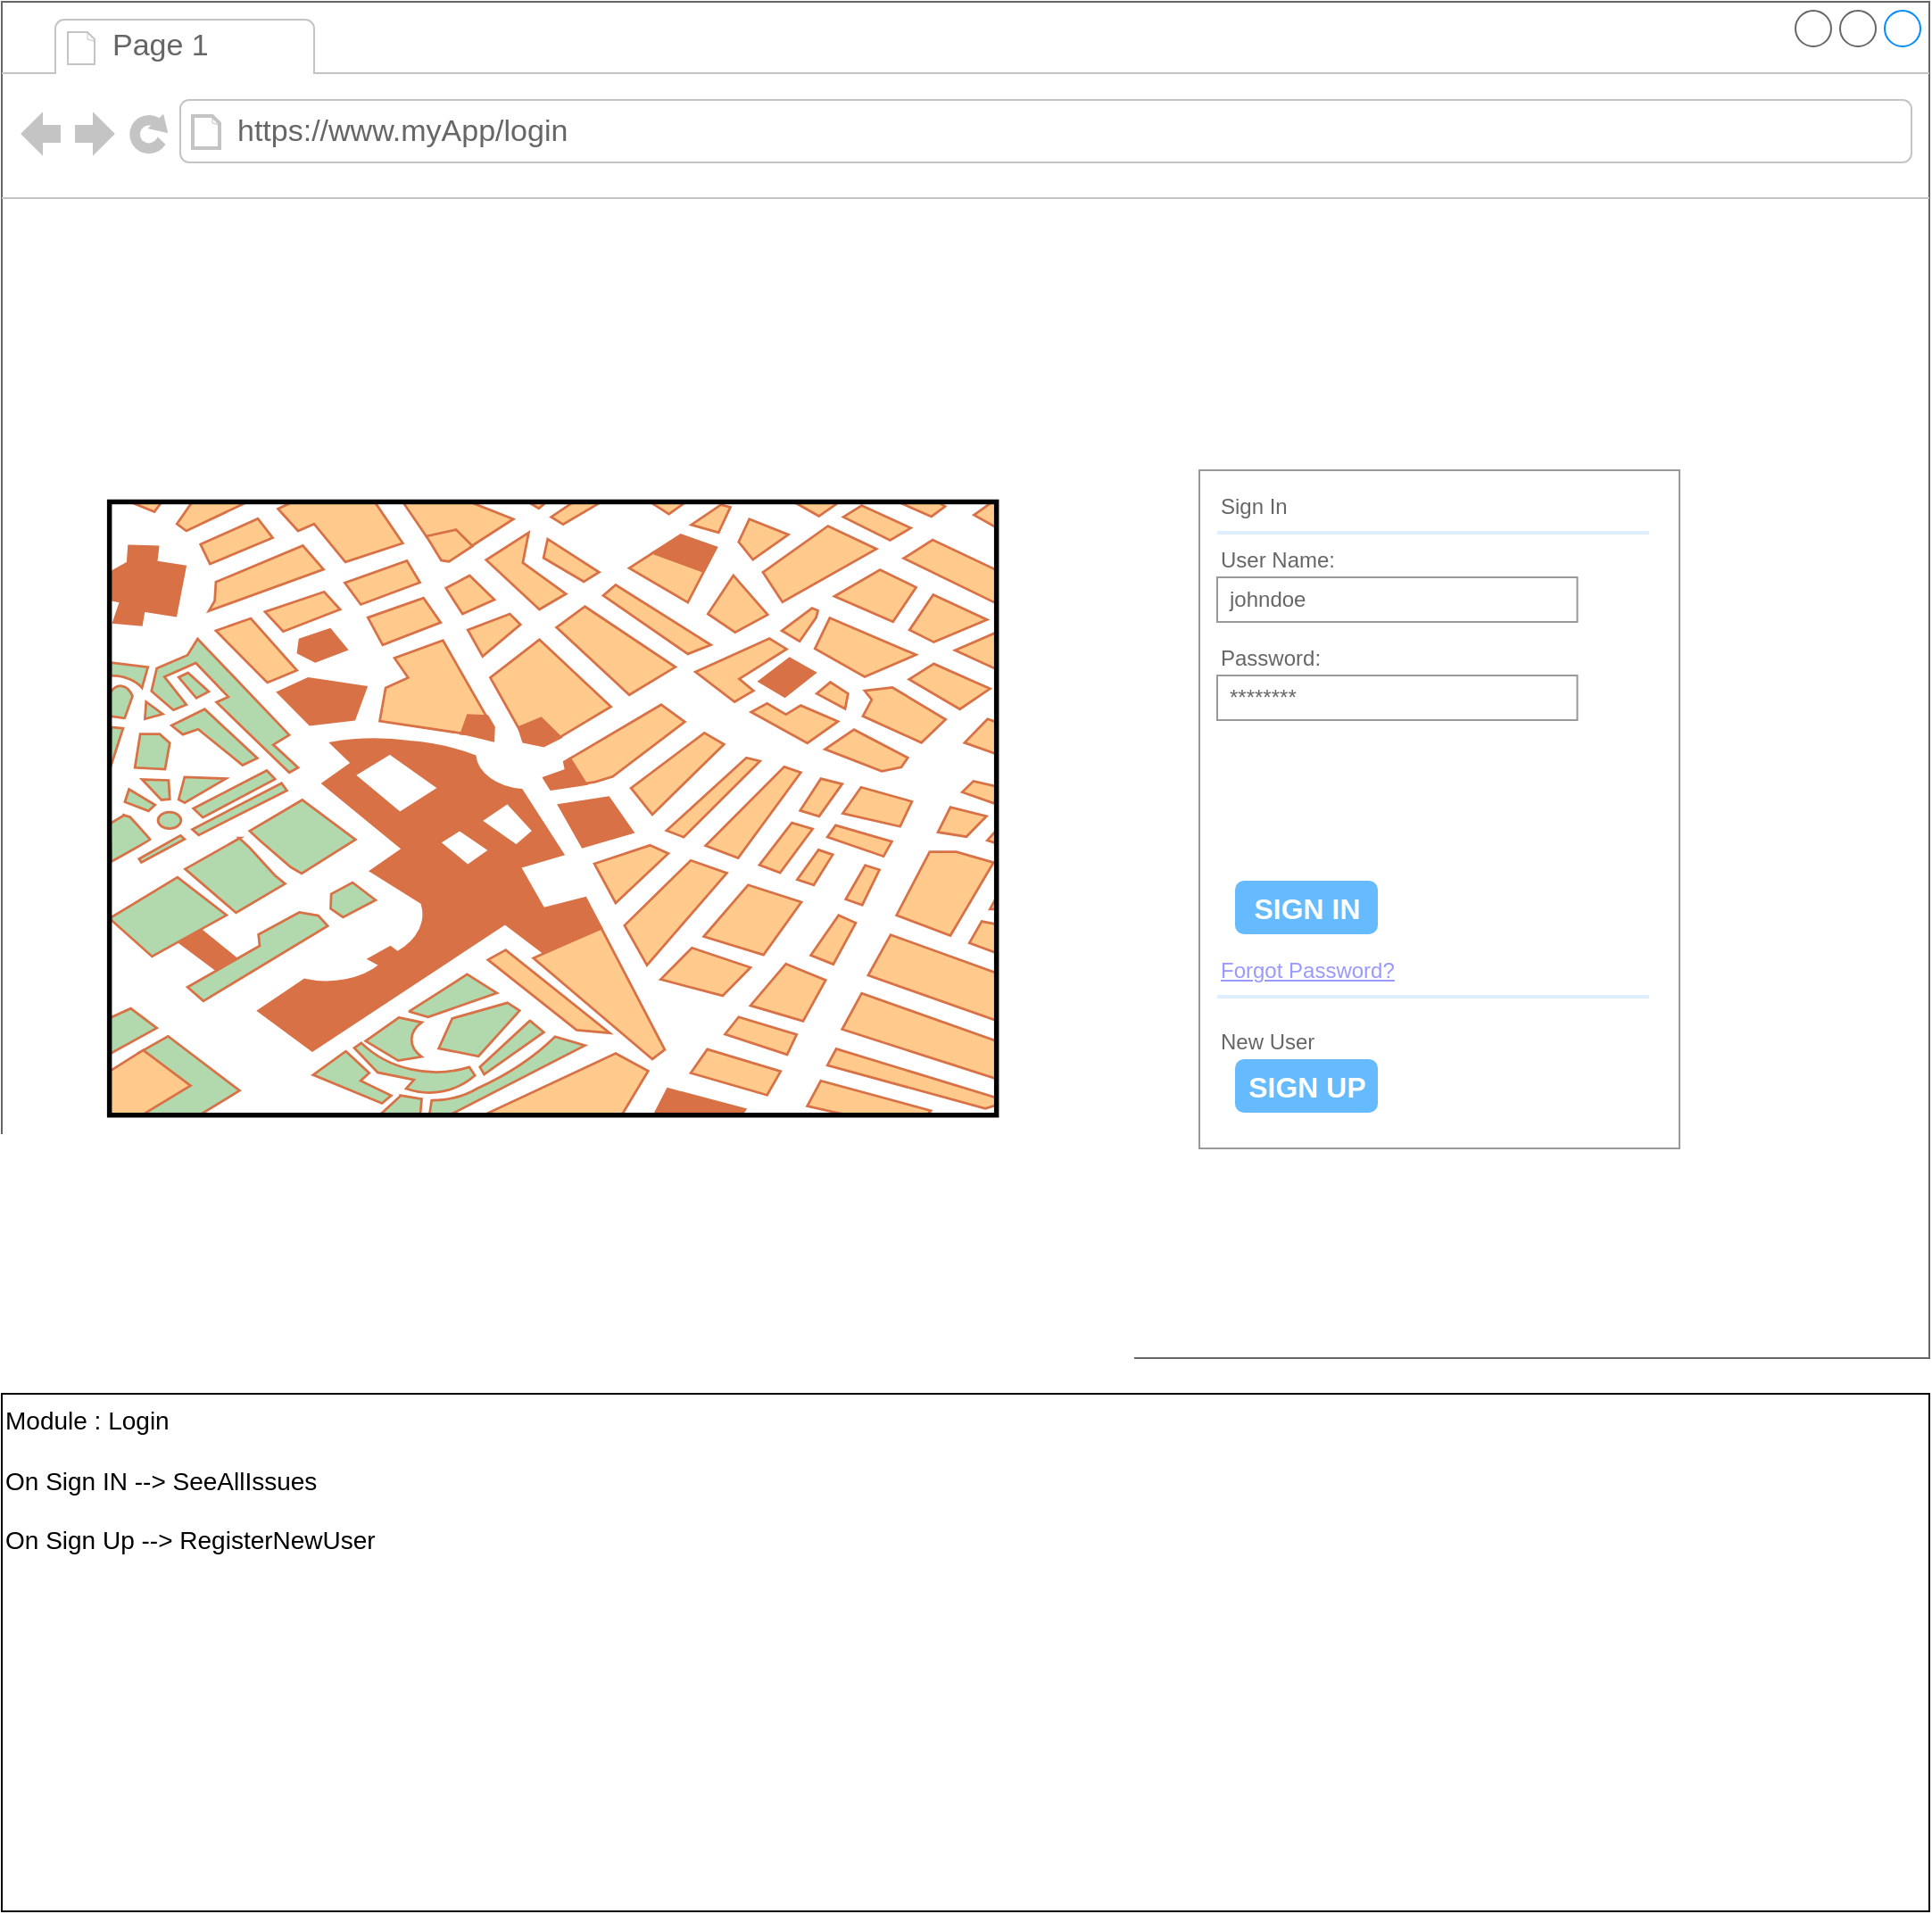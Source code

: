 <mxfile version="12.6.5" type="device" pages="7"><diagram name="Login" id="03018318-947c-dd8e-b7a3-06fadd420f32"><mxGraphModel dx="1086" dy="926" grid="1" gridSize="10" guides="1" tooltips="1" connect="1" arrows="1" fold="1" page="1" pageScale="1" pageWidth="1169" pageHeight="1654" background="#ffffff" math="0" shadow="0"><root><mxCell id="0"/><mxCell id="1" parent="0"/><mxCell id="PeTuFAKnMZt2GCHhUYqO-1" value="&lt;span style=&quot;color: rgba(0 , 0 , 0 , 0) ; font-family: monospace ; font-size: 0px&quot;&gt;%3CmxGraphModel%3E%3Croot%3E%3CmxCell%20id%3D%220%22%2F%3E%3CmxCell%20id%3D%221%22%20parent%3D%220%22%2F%3E%3CmxCell%20id%3D%222%22%20value%3D%22%22%20style%3D%22strokeWidth%3D1%3Bshadow%3D0%3Bdashed%3D0%3Balign%3Dcenter%3Bhtml%3D1%3Bshape%3Dmxgraph.mockup.containers.browserWindow%3BrSize%3D0%3BstrokeColor%3D%23666666%3BstrokeColor2%3D%23008cff%3BstrokeColor3%3D%23c4c4c4%3BmainText%3D%2C%3BrecursiveResize%3D0%3B%22%20vertex%3D%221%22%20parent%3D%221%22%3E%3CmxGeometry%20x%3D%2260%22%20y%3D%22-1621.43%22%20width%3D%221030%22%20height%3D%22760%22%20as%3D%22geometry%22%2F%3E%3C%2FmxCell%3E%3CmxCell%20id%3D%223%22%20value%3D%22Page%201%22%20style%3D%22strokeWidth%3D1%3Bshadow%3D0%3Bdashed%3D0%3Balign%3Dcenter%3Bhtml%3D1%3Bshape%3Dmxgraph.mockup.containers.anchor%3BfontSize%3D17%3BfontColor%3D%23666666%3Balign%3Dleft%3B%22%20vertex%3D%221%22%20parent%3D%222%22%3E%3CmxGeometry%20x%3D%2260%22%20y%3D%2212%22%20width%3D%22110%22%20height%3D%2226%22%20as%3D%22geometry%22%2F%3E%3C%2FmxCell%3E%3CmxCell%20id%3D%224%22%20value%3D%22https%3A%2F%2Fwww.path%2FNewIssue%22%20style%3D%22strokeWidth%3D1%3Bshadow%3D0%3Bdashed%3D0%3Balign%3Dcenter%3Bhtml%3D1%3Bshape%3Dmxgraph.mockup.containers.anchor%3BrSize%3D0%3BfontSize%3D17%3BfontColor%3D%23666666%3Balign%3Dleft%3B%22%20vertex%3D%221%22%20parent%3D%222%22%3E%3CmxGeometry%20x%3D%22130%22%20y%3D%2260%22%20width%3D%22250%22%20height%3D%2226%22%20as%3D%22geometry%22%2F%3E%3C%2FmxCell%3E%3CmxCell%20id%3D%225%22%20value%3D%22%22%20style%3D%22verticalLabelPosition%3Dbottom%3Bshadow%3D0%3Bdashed%3D0%3Balign%3Dcenter%3Bhtml%3D1%3BverticalAlign%3Dtop%3BstrokeWidth%3D1%3Bshape%3Dmxgraph.mockup.misc.map%3B%22%20vertex%3D%221%22%20parent%3D%222%22%3E%3CmxGeometry%20x%3D%2241%22%20y%3D%22190%22%20width%3D%22339%22%20height%3D%22530%22%20as%3D%22geometry%22%2F%3E%3C%2FmxCell%3E%3CmxCell%20id%3D%226%22%20value%3D%22Select%20a%20type%20of%20issue%22%20style%3D%22text%3Bhtml%3D1%3Bpoints%3D%5B%5D%3Balign%3Dleft%3BverticalAlign%3Dtop%3BspacingTop%3D-4%3BfontSize%3D15%3BfontFamily%3DVerdana%22%20vertex%3D%221%22%20parent%3D%222%22%3E%3CmxGeometry%20x%3D%22430%22%20y%3D%22190%22%20width%3D%22170%22%20height%3D%2230%22%20as%3D%22geometry%22%2F%3E%3C%2FmxCell%3E%3CmxCell%20id%3D%227%22%20value%3D%22Description%22%20style%3D%22strokeWidth%3D1%3Bshadow%3D0%3Bdashed%3D0%3Balign%3Dcenter%3Bhtml%3D1%3Bshape%3Dmxgraph.mockup.text.textBox%3BfontColor%3D%23666666%3Balign%3Dleft%3BfontSize%3D17%3BspacingLeft%3D4%3BspacingTop%3D-3%3BstrokeColor%3D%23666666%3BmainText%3D%22%20vertex%3D%221%22%20parent%3D%222%22%3E%3CmxGeometry%20x%3D%22430%22%20y%3D%22301.43%22%20width%3D%22549%22%20height%3D%2268.57%22%20as%3D%22geometry%22%2F%3E%3C%2FmxCell%3E%3CmxCell%20id%3D%228%22%20value%3D%22Description%20of%20the%20issue%22%20style%3D%22text%3Bhtml%3D1%3Bpoints%3D%5B%5D%3Balign%3Dleft%3BverticalAlign%3Dtop%3BspacingTop%3D-4%3BfontSize%3D15%3BfontFamily%3DVerdana%22%20vertex%3D%221%22%20parent%3D%222%22%3E%3CmxGeometry%20x%3D%22430%22%20y%3D%22271.43%22%20width%3D%22170%22%20height%3D%2230%22%20as%3D%22geometry%22%2F%3E%3C%2FmxCell%3E%3CmxCell%20id%3D%229%22%20value%3D%22Option%201%22%20style%3D%22strokeWidth%3D1%3Bshadow%3D0%3Bdashed%3D0%3Balign%3Dcenter%3Bhtml%3D1%3Bshape%3Dmxgraph.mockup.forms.comboBox%3BstrokeColor%3D%23999999%3BfillColor%3D%23ddeeff%3Balign%3Dleft%3BfillColor2%3D%23aaddff%3BmainText%3D%3BfontColor%3D%23666666%3BfontSize%3D17%3BspacingLeft%3D3%3B%22%20vertex%3D%221%22%20parent%3D%222%22%3E%3CmxGeometry%20x%3D%22430%22%20y%3D%22220%22%20width%3D%22549%22%20height%3D%2230%22%20as%3D%22geometry%22%2F%3E%3C%2FmxCell%3E%3CmxCell%20id%3D%2210%22%20value%3D%22Announce%20new%20issue%22%20style%3D%22text%3Bhtml%3D1%3Bpoints%3D%5B%5D%3Balign%3Dleft%3BverticalAlign%3Dtop%3BspacingTop%3D-4%3BfontSize%3D18%3BfontFamily%3DVerdana%3BfontStyle%3D1%22%20vertex%3D%221%22%20parent%3D%222%22%3E%3CmxGeometry%20x%3D%2241%22%20y%3D%22131.43%22%20width%3D%22329%22%20height%3D%2230%22%20as%3D%22geometry%22%2F%3E%3C%2FmxCell%3E%3CmxCell%20id%3D%2211%22%20value%3D%22Select%20accrording%20icon%22%20style%3D%22text%3Bhtml%3D1%3Bpoints%3D%5B%5D%3Balign%3Dleft%3BverticalAlign%3Dtop%3BspacingTop%3D-4%3BfontSize%3D15%3BfontFamily%3DVerdana%22%20vertex%3D%221%22%20parent%3D%222%22%3E%3CmxGeometry%20x%3D%22430%22%20y%3D%22401.43%22%20width%3D%22170%22%20height%3D%2230%22%20as%3D%22geometry%22%2F%3E%3C%2FmxCell%3E%3CmxCell%20id%3D%2212%22%20value%3D%22%22%20style%3D%22strokeColor%3D%23999999%3BverticalLabelPosition%3Dbottom%3Bshadow%3D0%3Bdashed%3D0%3BverticalAlign%3Dtop%3BstrokeWidth%3D2%3Bhtml%3D1%3Bshape%3Dmxgraph.mockup.misc.printIcon%3BfontSize%3D18%3B%22%20vertex%3D%221%22%20parent%3D%222%22%3E%3CmxGeometry%20x%3D%22430%22%20y%3D%22441.43%22%20width%3D%2250%22%20height%3D%2250%22%20as%3D%22geometry%22%2F%3E%3C%2FmxCell%3E%3CmxCell%20id%3D%2213%22%20value%3D%22%22%20style%3D%22strokeColor%3D%23999999%3BverticalLabelPosition%3Dbottom%3Bshadow%3D0%3Bdashed%3D0%3BverticalAlign%3Dtop%3BstrokeWidth%3D2%3Bhtml%3D1%3Bshape%3Dmxgraph.mockup.misc.shareIcon%3BfontSize%3D18%3B%22%20vertex%3D%221%22%20parent%3D%222%22%3E%3CmxGeometry%20x%3D%22490%22%20y%3D%22441.43%22%20width%3D%2250%22%20height%3D%2250%22%20as%3D%22geometry%22%2F%3E%3C%2FmxCell%3E%3CmxCell%20id%3D%2214%22%20value%3D%22Add%20images%22%20style%3D%22text%3Bhtml%3D1%3Bpoints%3D%5B%5D%3Balign%3Dleft%3BverticalAlign%3Dtop%3BspacingTop%3D-4%3BfontSize%3D15%3BfontFamily%3DVerdana%22%20vertex%3D%221%22%20parent%3D%222%22%3E%3CmxGeometry%20x%3D%22430%22%20y%3D%22511.43%22%20width%3D%22170%22%20height%3D%2230%22%20as%3D%22geometry%22%2F%3E%3C%2FmxCell%3E%3CmxCell%20id%3D%2215%22%20value%3D%22Add%20tags%22%20style%3D%22text%3Bhtml%3D1%3Bpoints%3D%5B%5D%3Balign%3Dleft%3BverticalAlign%3Dtop%3BspacingTop%3D-4%3BfontSize%3D15%3BfontFamily%3DVerdana%22%20vertex%3D%221%22%20parent%3D%222%22%3E%3CmxGeometry%20x%3D%22430%22%20y%3D%22621.43%22%20width%3D%22170%22%20height%3D%2230%22%20as%3D%22geometry%22%2F%3E%3C%2FmxCell%3E%3CmxCell%20id%3D%2216%22%20value%3D%22Tags%22%20style%3D%22strokeWidth%3D1%3Bshadow%3D0%3Bdashed%3D0%3Balign%3Dcenter%3Bhtml%3D1%3Bshape%3Dmxgraph.mockup.text.textBox%3BfontColor%3D%23666666%3Balign%3Dleft%3BfontSize%3D17%3BspacingLeft%3D4%3BspacingTop%3D-3%3BstrokeColor%3D%23666666%3BmainText%3D%22%20vertex%3D%221%22%20parent%3D%222%22%3E%3CmxGeometry%20x%3D%22430%22%20y%3D%22660%22%20width%3D%22549%22%20height%3D%2260%22%20as%3D%22geometry%22%2F%3E%3C%2FmxCell%3E%3CmxCell%20id%3D%2217%22%20value%3D%22Tags%22%20style%3D%22strokeWidth%3D1%3Bshadow%3D0%3Bdashed%3D0%3Balign%3Dcenter%3Bhtml%3D1%3Bshape%3Dmxgraph.mockup.text.textBox%3BfontColor%3D%23666666%3Balign%3Dleft%3BfontSize%3D17%3BspacingLeft%3D4%3BspacingTop%3D-3%3BstrokeColor%3D%23666666%3BmainText%3D%22%20vertex%3D%221%22%20parent%3D%222%22%3E%3CmxGeometry%20x%3D%22430%22%20y%3D%22541.43%22%20width%3D%22549%22%20height%3D%2260%22%20as%3D%22geometry%22%2F%3E%3C%2FmxCell%3E%3C%2Froot%3E%3C%2FmxGraphModel%3E&lt;/span&gt;" style="strokeWidth=1;shadow=0;dashed=0;align=center;html=1;shape=mxgraph.mockup.containers.browserWindow;rSize=0;strokeColor=#666666;strokeColor2=#008cff;strokeColor3=#c4c4c4;mainText=,;recursiveResize=0;" parent="1" vertex="1"><mxGeometry x="40" y="40" width="1080" height="760" as="geometry"/></mxCell><mxCell id="PeTuFAKnMZt2GCHhUYqO-2" value="Page 1" style="strokeWidth=1;shadow=0;dashed=0;align=center;html=1;shape=mxgraph.mockup.containers.anchor;fontSize=17;fontColor=#666666;align=left;" parent="PeTuFAKnMZt2GCHhUYqO-1" vertex="1"><mxGeometry x="60" y="12" width="110" height="26" as="geometry"/></mxCell><mxCell id="PeTuFAKnMZt2GCHhUYqO-3" value="https://www.myApp/login" style="strokeWidth=1;shadow=0;dashed=0;align=center;html=1;shape=mxgraph.mockup.containers.anchor;rSize=0;fontSize=17;fontColor=#666666;align=left;" parent="PeTuFAKnMZt2GCHhUYqO-1" vertex="1"><mxGeometry x="130" y="60" width="250" height="26" as="geometry"/></mxCell><mxCell id="PeTuFAKnMZt2GCHhUYqO-5" value="" style="strokeWidth=1;shadow=0;dashed=0;align=center;html=1;shape=mxgraph.mockup.forms.rrect;rSize=0;strokeColor=#999999;fillColor=#ffffff;" parent="PeTuFAKnMZt2GCHhUYqO-1" vertex="1"><mxGeometry x="671" y="262.5" width="269" height="380" as="geometry"/></mxCell><mxCell id="PeTuFAKnMZt2GCHhUYqO-6" value="Sign In" style="strokeWidth=1;shadow=0;dashed=0;align=center;html=1;shape=mxgraph.mockup.forms.anchor;fontSize=12;fontColor=#666666;align=left;resizeWidth=1;spacingLeft=0;" parent="PeTuFAKnMZt2GCHhUYqO-5" vertex="1"><mxGeometry width="134.5" height="20" relative="1" as="geometry"><mxPoint x="10" y="10" as="offset"/></mxGeometry></mxCell><mxCell id="PeTuFAKnMZt2GCHhUYqO-7" value="" style="shape=line;strokeColor=#ddeeff;strokeWidth=2;html=1;resizeWidth=1;" parent="PeTuFAKnMZt2GCHhUYqO-5" vertex="1"><mxGeometry width="242.1" height="10" relative="1" as="geometry"><mxPoint x="10" y="30" as="offset"/></mxGeometry></mxCell><mxCell id="PeTuFAKnMZt2GCHhUYqO-8" value="User Name:" style="strokeWidth=1;shadow=0;dashed=0;align=center;html=1;shape=mxgraph.mockup.forms.anchor;fontSize=12;fontColor=#666666;align=left;resizeWidth=1;spacingLeft=0;" parent="PeTuFAKnMZt2GCHhUYqO-5" vertex="1"><mxGeometry width="134.5" height="20" relative="1" as="geometry"><mxPoint x="10" y="40" as="offset"/></mxGeometry></mxCell><mxCell id="PeTuFAKnMZt2GCHhUYqO-9" value="johndoe" style="strokeWidth=1;shadow=0;dashed=0;align=center;html=1;shape=mxgraph.mockup.forms.rrect;rSize=0;strokeColor=#999999;fontColor=#666666;align=left;spacingLeft=5;resizeWidth=1;" parent="PeTuFAKnMZt2GCHhUYqO-5" vertex="1"><mxGeometry width="201.75" height="25" relative="1" as="geometry"><mxPoint x="10" y="60" as="offset"/></mxGeometry></mxCell><mxCell id="PeTuFAKnMZt2GCHhUYqO-10" value="Password:" style="strokeWidth=1;shadow=0;dashed=0;align=center;html=1;shape=mxgraph.mockup.forms.anchor;fontSize=12;fontColor=#666666;align=left;resizeWidth=1;spacingLeft=0;" parent="PeTuFAKnMZt2GCHhUYqO-5" vertex="1"><mxGeometry width="134.5" height="20" relative="1" as="geometry"><mxPoint x="10" y="95" as="offset"/></mxGeometry></mxCell><mxCell id="PeTuFAKnMZt2GCHhUYqO-11" value="********" style="strokeWidth=1;shadow=0;dashed=0;align=center;html=1;shape=mxgraph.mockup.forms.rrect;rSize=0;strokeColor=#999999;fontColor=#666666;align=left;spacingLeft=5;resizeWidth=1;" parent="PeTuFAKnMZt2GCHhUYqO-5" vertex="1"><mxGeometry width="201.75" height="25" relative="1" as="geometry"><mxPoint x="10" y="115" as="offset"/></mxGeometry></mxCell><UserObject label="SIGN IN" link="data:page/id,wzxwbVEZ88Namy96Uofj" id="PeTuFAKnMZt2GCHhUYqO-12"><mxCell style="strokeWidth=1;shadow=0;dashed=0;align=center;html=1;shape=mxgraph.mockup.forms.rrect;rSize=5;strokeColor=none;fontColor=#ffffff;fillColor=#66bbff;fontSize=16;fontStyle=1;" parent="PeTuFAKnMZt2GCHhUYqO-5" vertex="1"><mxGeometry y="1" width="80" height="30" relative="1" as="geometry"><mxPoint x="20" y="-150" as="offset"/></mxGeometry></mxCell></UserObject><mxCell id="PeTuFAKnMZt2GCHhUYqO-13" value="Forgot Password?" style="strokeWidth=1;shadow=0;dashed=0;align=center;html=1;shape=mxgraph.mockup.forms.anchor;fontSize=12;fontColor=#9999ff;align=left;spacingLeft=0;fontStyle=4;resizeWidth=1;" parent="PeTuFAKnMZt2GCHhUYqO-5" vertex="1"><mxGeometry y="1" width="201.75" height="20" relative="1" as="geometry"><mxPoint x="10" y="-110" as="offset"/></mxGeometry></mxCell><mxCell id="PeTuFAKnMZt2GCHhUYqO-14" value="" style="shape=line;strokeColor=#ddeeff;strokeWidth=2;html=1;resizeWidth=1;" parent="PeTuFAKnMZt2GCHhUYqO-5" vertex="1"><mxGeometry y="1" width="242.1" height="10" relative="1" as="geometry"><mxPoint x="10" y="-90" as="offset"/></mxGeometry></mxCell><mxCell id="PeTuFAKnMZt2GCHhUYqO-15" value="New User" style="strokeWidth=1;shadow=0;dashed=0;align=center;html=1;shape=mxgraph.mockup.forms.anchor;fontSize=12;fontColor=#666666;align=left;spacingLeft=0;resizeWidth=1;" parent="PeTuFAKnMZt2GCHhUYqO-5" vertex="1"><mxGeometry y="1" width="201.75" height="20" relative="1" as="geometry"><mxPoint x="10" y="-70" as="offset"/></mxGeometry></mxCell><UserObject label="SIGN UP" link="data:page/id,S_kuYkYUdcDZ1sHaCTqf" id="PeTuFAKnMZt2GCHhUYqO-16"><mxCell style="strokeWidth=1;shadow=0;dashed=0;align=center;html=1;shape=mxgraph.mockup.forms.rrect;rSize=5;strokeColor=none;fontColor=#ffffff;fillColor=#66bbff;fontSize=16;fontStyle=1;" parent="PeTuFAKnMZt2GCHhUYqO-5" vertex="1"><mxGeometry y="1" width="80" height="30" relative="1" as="geometry"><mxPoint x="20" y="-50" as="offset"/></mxGeometry></mxCell></UserObject><mxCell id="HzQqBQM5nNU8n_4Bel7E-1" value="" style="verticalLabelPosition=bottom;shadow=0;dashed=0;align=center;html=1;verticalAlign=top;strokeWidth=1;shape=mxgraph.mockup.misc.map;" parent="PeTuFAKnMZt2GCHhUYqO-1" vertex="1"><mxGeometry x="60" y="280" width="499" height="345" as="geometry"/></mxCell><mxCell id="oUkwaVLxF3HqqhMcgspW-2" value="Module : Login&lt;br&gt;&lt;br&gt;On Sign IN --&amp;gt; SeeAllIssues&lt;br&gt;&lt;br&gt;On Sign Up --&amp;gt; RegisterNewUser" style="text;html=1;strokeColor=#000000;fillColor=none;align=left;verticalAlign=top;whiteSpace=wrap;rounded=0;fontSize=14;" parent="1" vertex="1"><mxGeometry x="40" y="820" width="1080" height="290" as="geometry"/></mxCell></root></mxGraphModel></diagram><diagram id="S_kuYkYUdcDZ1sHaCTqf" name="RegisterNewUser"><mxGraphModel dx="1422" dy="942" grid="1" gridSize="10" guides="1" tooltips="1" connect="1" arrows="1" fold="1" page="1" pageScale="1" pageWidth="1169" pageHeight="1654" math="0" shadow="0"><root><mxCell id="eQnM-Qu1sQhx9x_ssGEv-0"/><mxCell id="eQnM-Qu1sQhx9x_ssGEv-1" parent="eQnM-Qu1sQhx9x_ssGEv-0"/><mxCell id="S-LD5Din2f3Qo3MmokEg-0" value="&lt;span style=&quot;color: rgba(0 , 0 , 0 , 0) ; font-family: monospace ; font-size: 0px&quot;&gt;%3CmxGraphModel%3E%3Croot%3E%3CmxCell%20id%3D%220%22%2F%3E%3CmxCell%20id%3D%221%22%20parent%3D%220%22%2F%3E%3CmxCell%20id%3D%222%22%20value%3D%22%22%20style%3D%22strokeWidth%3D1%3Bshadow%3D0%3Bdashed%3D0%3Balign%3Dcenter%3Bhtml%3D1%3Bshape%3Dmxgraph.mockup.containers.browserWindow%3BrSize%3D0%3BstrokeColor%3D%23666666%3BstrokeColor2%3D%23008cff%3BstrokeColor3%3D%23c4c4c4%3BmainText%3D%2C%3BrecursiveResize%3D0%3B%22%20vertex%3D%221%22%20parent%3D%221%22%3E%3CmxGeometry%20x%3D%2260%22%20y%3D%22-1621.43%22%20width%3D%221030%22%20height%3D%22760%22%20as%3D%22geometry%22%2F%3E%3C%2FmxCell%3E%3CmxCell%20id%3D%223%22%20value%3D%22Page%201%22%20style%3D%22strokeWidth%3D1%3Bshadow%3D0%3Bdashed%3D0%3Balign%3Dcenter%3Bhtml%3D1%3Bshape%3Dmxgraph.mockup.containers.anchor%3BfontSize%3D17%3BfontColor%3D%23666666%3Balign%3Dleft%3B%22%20vertex%3D%221%22%20parent%3D%222%22%3E%3CmxGeometry%20x%3D%2260%22%20y%3D%2212%22%20width%3D%22110%22%20height%3D%2226%22%20as%3D%22geometry%22%2F%3E%3C%2FmxCell%3E%3CmxCell%20id%3D%224%22%20value%3D%22https%3A%2F%2Fwww.path%2FNewIssue%22%20style%3D%22strokeWidth%3D1%3Bshadow%3D0%3Bdashed%3D0%3Balign%3Dcenter%3Bhtml%3D1%3Bshape%3Dmxgraph.mockup.containers.anchor%3BrSize%3D0%3BfontSize%3D17%3BfontColor%3D%23666666%3Balign%3Dleft%3B%22%20vertex%3D%221%22%20parent%3D%222%22%3E%3CmxGeometry%20x%3D%22130%22%20y%3D%2260%22%20width%3D%22250%22%20height%3D%2226%22%20as%3D%22geometry%22%2F%3E%3C%2FmxCell%3E%3CmxCell%20id%3D%225%22%20value%3D%22%22%20style%3D%22verticalLabelPosition%3Dbottom%3Bshadow%3D0%3Bdashed%3D0%3Balign%3Dcenter%3Bhtml%3D1%3BverticalAlign%3Dtop%3BstrokeWidth%3D1%3Bshape%3Dmxgraph.mockup.misc.map%3B%22%20vertex%3D%221%22%20parent%3D%222%22%3E%3CmxGeometry%20x%3D%2241%22%20y%3D%22190%22%20width%3D%22339%22%20height%3D%22530%22%20as%3D%22geometry%22%2F%3E%3C%2FmxCell%3E%3CmxCell%20id%3D%226%22%20value%3D%22Select%20a%20type%20of%20issue%22%20style%3D%22text%3Bhtml%3D1%3Bpoints%3D%5B%5D%3Balign%3Dleft%3BverticalAlign%3Dtop%3BspacingTop%3D-4%3BfontSize%3D15%3BfontFamily%3DVerdana%22%20vertex%3D%221%22%20parent%3D%222%22%3E%3CmxGeometry%20x%3D%22430%22%20y%3D%22190%22%20width%3D%22170%22%20height%3D%2230%22%20as%3D%22geometry%22%2F%3E%3C%2FmxCell%3E%3CmxCell%20id%3D%227%22%20value%3D%22Description%22%20style%3D%22strokeWidth%3D1%3Bshadow%3D0%3Bdashed%3D0%3Balign%3Dcenter%3Bhtml%3D1%3Bshape%3Dmxgraph.mockup.text.textBox%3BfontColor%3D%23666666%3Balign%3Dleft%3BfontSize%3D17%3BspacingLeft%3D4%3BspacingTop%3D-3%3BstrokeColor%3D%23666666%3BmainText%3D%22%20vertex%3D%221%22%20parent%3D%222%22%3E%3CmxGeometry%20x%3D%22430%22%20y%3D%22301.43%22%20width%3D%22549%22%20height%3D%2268.57%22%20as%3D%22geometry%22%2F%3E%3C%2FmxCell%3E%3CmxCell%20id%3D%228%22%20value%3D%22Description%20of%20the%20issue%22%20style%3D%22text%3Bhtml%3D1%3Bpoints%3D%5B%5D%3Balign%3Dleft%3BverticalAlign%3Dtop%3BspacingTop%3D-4%3BfontSize%3D15%3BfontFamily%3DVerdana%22%20vertex%3D%221%22%20parent%3D%222%22%3E%3CmxGeometry%20x%3D%22430%22%20y%3D%22271.43%22%20width%3D%22170%22%20height%3D%2230%22%20as%3D%22geometry%22%2F%3E%3C%2FmxCell%3E%3CmxCell%20id%3D%229%22%20value%3D%22Option%201%22%20style%3D%22strokeWidth%3D1%3Bshadow%3D0%3Bdashed%3D0%3Balign%3Dcenter%3Bhtml%3D1%3Bshape%3Dmxgraph.mockup.forms.comboBox%3BstrokeColor%3D%23999999%3BfillColor%3D%23ddeeff%3Balign%3Dleft%3BfillColor2%3D%23aaddff%3BmainText%3D%3BfontColor%3D%23666666%3BfontSize%3D17%3BspacingLeft%3D3%3B%22%20vertex%3D%221%22%20parent%3D%222%22%3E%3CmxGeometry%20x%3D%22430%22%20y%3D%22220%22%20width%3D%22549%22%20height%3D%2230%22%20as%3D%22geometry%22%2F%3E%3C%2FmxCell%3E%3CmxCell%20id%3D%2210%22%20value%3D%22Announce%20new%20issue%22%20style%3D%22text%3Bhtml%3D1%3Bpoints%3D%5B%5D%3Balign%3Dleft%3BverticalAlign%3Dtop%3BspacingTop%3D-4%3BfontSize%3D18%3BfontFamily%3DVerdana%3BfontStyle%3D1%22%20vertex%3D%221%22%20parent%3D%222%22%3E%3CmxGeometry%20x%3D%2241%22%20y%3D%22131.43%22%20width%3D%22329%22%20height%3D%2230%22%20as%3D%22geometry%22%2F%3E%3C%2FmxCell%3E%3CmxCell%20id%3D%2211%22%20value%3D%22Select%20accrording%20icon%22%20style%3D%22text%3Bhtml%3D1%3Bpoints%3D%5B%5D%3Balign%3Dleft%3BverticalAlign%3Dtop%3BspacingTop%3D-4%3BfontSize%3D15%3BfontFamily%3DVerdana%22%20vertex%3D%221%22%20parent%3D%222%22%3E%3CmxGeometry%20x%3D%22430%22%20y%3D%22401.43%22%20width%3D%22170%22%20height%3D%2230%22%20as%3D%22geometry%22%2F%3E%3C%2FmxCell%3E%3CmxCell%20id%3D%2212%22%20value%3D%22%22%20style%3D%22strokeColor%3D%23999999%3BverticalLabelPosition%3Dbottom%3Bshadow%3D0%3Bdashed%3D0%3BverticalAlign%3Dtop%3BstrokeWidth%3D2%3Bhtml%3D1%3Bshape%3Dmxgraph.mockup.misc.printIcon%3BfontSize%3D18%3B%22%20vertex%3D%221%22%20parent%3D%222%22%3E%3CmxGeometry%20x%3D%22430%22%20y%3D%22441.43%22%20width%3D%2250%22%20height%3D%2250%22%20as%3D%22geometry%22%2F%3E%3C%2FmxCell%3E%3CmxCell%20id%3D%2213%22%20value%3D%22%22%20style%3D%22strokeColor%3D%23999999%3BverticalLabelPosition%3Dbottom%3Bshadow%3D0%3Bdashed%3D0%3BverticalAlign%3Dtop%3BstrokeWidth%3D2%3Bhtml%3D1%3Bshape%3Dmxgraph.mockup.misc.shareIcon%3BfontSize%3D18%3B%22%20vertex%3D%221%22%20parent%3D%222%22%3E%3CmxGeometry%20x%3D%22490%22%20y%3D%22441.43%22%20width%3D%2250%22%20height%3D%2250%22%20as%3D%22geometry%22%2F%3E%3C%2FmxCell%3E%3CmxCell%20id%3D%2214%22%20value%3D%22Add%20images%22%20style%3D%22text%3Bhtml%3D1%3Bpoints%3D%5B%5D%3Balign%3Dleft%3BverticalAlign%3Dtop%3BspacingTop%3D-4%3BfontSize%3D15%3BfontFamily%3DVerdana%22%20vertex%3D%221%22%20parent%3D%222%22%3E%3CmxGeometry%20x%3D%22430%22%20y%3D%22511.43%22%20width%3D%22170%22%20height%3D%2230%22%20as%3D%22geometry%22%2F%3E%3C%2FmxCell%3E%3CmxCell%20id%3D%2215%22%20value%3D%22Add%20tags%22%20style%3D%22text%3Bhtml%3D1%3Bpoints%3D%5B%5D%3Balign%3Dleft%3BverticalAlign%3Dtop%3BspacingTop%3D-4%3BfontSize%3D15%3BfontFamily%3DVerdana%22%20vertex%3D%221%22%20parent%3D%222%22%3E%3CmxGeometry%20x%3D%22430%22%20y%3D%22621.43%22%20width%3D%22170%22%20height%3D%2230%22%20as%3D%22geometry%22%2F%3E%3C%2FmxCell%3E%3CmxCell%20id%3D%2216%22%20value%3D%22Tags%22%20style%3D%22strokeWidth%3D1%3Bshadow%3D0%3Bdashed%3D0%3Balign%3Dcenter%3Bhtml%3D1%3Bshape%3Dmxgraph.mockup.text.textBox%3BfontColor%3D%23666666%3Balign%3Dleft%3BfontSize%3D17%3BspacingLeft%3D4%3BspacingTop%3D-3%3BstrokeColor%3D%23666666%3BmainText%3D%22%20vertex%3D%221%22%20parent%3D%222%22%3E%3CmxGeometry%20x%3D%22430%22%20y%3D%22660%22%20width%3D%22549%22%20height%3D%2260%22%20as%3D%22geometry%22%2F%3E%3C%2FmxCell%3E%3CmxCell%20id%3D%2217%22%20value%3D%22Tags%22%20style%3D%22strokeWidth%3D1%3Bshadow%3D0%3Bdashed%3D0%3Balign%3Dcenter%3Bhtml%3D1%3Bshape%3Dmxgraph.mockup.text.textBox%3BfontColor%3D%23666666%3Balign%3Dleft%3BfontSize%3D17%3BspacingLeft%3D4%3BspacingTop%3D-3%3BstrokeColor%3D%23666666%3BmainText%3D%22%20vertex%3D%221%22%20parent%3D%222%22%3E%3CmxGeometry%20x%3D%22430%22%20y%3D%22541.43%22%20width%3D%22549%22%20height%3D%2260%22%20as%3D%22geometry%22%2F%3E%3C%2FmxCell%3E%3C%2Froot%3E%3C%2FmxGraphModel%3E&lt;/span&gt;" style="strokeWidth=1;shadow=0;dashed=0;align=center;html=1;shape=mxgraph.mockup.containers.browserWindow;rSize=0;strokeColor=#666666;strokeColor2=#008cff;strokeColor3=#c4c4c4;mainText=,;recursiveResize=0;" parent="eQnM-Qu1sQhx9x_ssGEv-1" vertex="1"><mxGeometry x="40" y="40" width="1080" height="760" as="geometry"/></mxCell><mxCell id="S-LD5Din2f3Qo3MmokEg-1" value="Page 1" style="strokeWidth=1;shadow=0;dashed=0;align=center;html=1;shape=mxgraph.mockup.containers.anchor;fontSize=17;fontColor=#666666;align=left;" parent="S-LD5Din2f3Qo3MmokEg-0" vertex="1"><mxGeometry x="60" y="12" width="110" height="26" as="geometry"/></mxCell><mxCell id="S-LD5Din2f3Qo3MmokEg-2" value="https://www.myApp/RegisterNewUser" style="strokeWidth=1;shadow=0;dashed=0;align=center;html=1;shape=mxgraph.mockup.containers.anchor;rSize=0;fontSize=17;fontColor=#666666;align=left;" parent="S-LD5Din2f3Qo3MmokEg-0" vertex="1"><mxGeometry x="130" y="60" width="250" height="26" as="geometry"/></mxCell><mxCell id="S-LD5Din2f3Qo3MmokEg-7" value="johndoe" style="strokeWidth=1;shadow=0;dashed=0;align=center;html=1;shape=mxgraph.mockup.forms.rrect;rSize=0;strokeColor=#999999;fontColor=#666666;align=left;spacingLeft=5;resizeWidth=1;" parent="S-LD5Din2f3Qo3MmokEg-0" vertex="1"><mxGeometry width="201.75" height="25" relative="1" as="geometry"><mxPoint x="32" y="240" as="offset"/></mxGeometry></mxCell><mxCell id="S-LD5Din2f3Qo3MmokEg-6" value="User name" style="strokeWidth=1;shadow=0;dashed=0;align=center;html=1;shape=mxgraph.mockup.forms.anchor;fontSize=12;fontColor=#666666;align=left;resizeWidth=1;spacingLeft=0;" parent="S-LD5Din2f3Qo3MmokEg-0" vertex="1"><mxGeometry width="134.5" height="20" relative="1" as="geometry"><mxPoint x="32" y="220" as="offset"/></mxGeometry></mxCell><mxCell id="S-LD5Din2f3Qo3MmokEg-9" value="********" style="strokeWidth=1;shadow=0;dashed=0;align=center;html=1;shape=mxgraph.mockup.forms.rrect;rSize=0;strokeColor=#999999;fontColor=#666666;align=left;spacingLeft=5;resizeWidth=1;" parent="S-LD5Din2f3Qo3MmokEg-0" vertex="1"><mxGeometry width="201.75" height="25" relative="1" as="geometry"><mxPoint x="32" y="523.82" as="offset"/></mxGeometry></mxCell><mxCell id="S-LD5Din2f3Qo3MmokEg-8" value="Password:" style="strokeWidth=1;shadow=0;dashed=0;align=center;html=1;shape=mxgraph.mockup.forms.anchor;fontSize=12;fontColor=#666666;align=left;resizeWidth=1;spacingLeft=0;" parent="S-LD5Din2f3Qo3MmokEg-0" vertex="1"><mxGeometry width="134.5" height="20" relative="1" as="geometry"><mxPoint x="32" y="503.82" as="offset"/></mxGeometry></mxCell><mxCell id="wO9TzdCX9_PvZOsYdt9l-2" value="First name" style="strokeWidth=1;shadow=0;dashed=0;align=center;html=1;shape=mxgraph.mockup.forms.anchor;fontSize=12;fontColor=#666666;align=left;resizeWidth=1;spacingLeft=0;" parent="S-LD5Din2f3Qo3MmokEg-0" vertex="1"><mxGeometry width="134.5" height="20" relative="1" as="geometry"><mxPoint x="32" y="290" as="offset"/></mxGeometry></mxCell><mxCell id="wO9TzdCX9_PvZOsYdt9l-3" value="John" style="strokeWidth=1;shadow=0;dashed=0;align=center;html=1;shape=mxgraph.mockup.forms.rrect;rSize=0;strokeColor=#999999;fontColor=#666666;align=left;spacingLeft=5;resizeWidth=1;" parent="S-LD5Din2f3Qo3MmokEg-0" vertex="1"><mxGeometry width="201.75" height="25" relative="1" as="geometry"><mxPoint x="32" y="310" as="offset"/></mxGeometry></mxCell><mxCell id="wO9TzdCX9_PvZOsYdt9l-4" value="Last name" style="strokeWidth=1;shadow=0;dashed=0;align=center;html=1;shape=mxgraph.mockup.forms.anchor;fontSize=12;fontColor=#666666;align=left;resizeWidth=1;spacingLeft=0;" parent="S-LD5Din2f3Qo3MmokEg-0" vertex="1"><mxGeometry width="134.5" height="20" relative="1" as="geometry"><mxPoint x="32" y="357.5" as="offset"/></mxGeometry></mxCell><mxCell id="wO9TzdCX9_PvZOsYdt9l-5" value="Doe" style="strokeWidth=1;shadow=0;dashed=0;align=center;html=1;shape=mxgraph.mockup.forms.rrect;rSize=0;strokeColor=#999999;fontColor=#666666;align=left;spacingLeft=5;resizeWidth=1;" parent="S-LD5Din2f3Qo3MmokEg-0" vertex="1"><mxGeometry width="201.75" height="25" relative="1" as="geometry"><mxPoint x="32" y="377.5" as="offset"/></mxGeometry></mxCell><mxCell id="wO9TzdCX9_PvZOsYdt9l-6" value="Phone" style="strokeWidth=1;shadow=0;dashed=0;align=center;html=1;shape=mxgraph.mockup.forms.anchor;fontSize=12;fontColor=#666666;align=left;resizeWidth=1;spacingLeft=0;" parent="S-LD5Din2f3Qo3MmokEg-0" vertex="1"><mxGeometry width="134.5" height="20" relative="1" as="geometry"><mxPoint x="32" y="430" as="offset"/></mxGeometry></mxCell><mxCell id="wO9TzdCX9_PvZOsYdt9l-7" value="John" style="strokeWidth=1;shadow=0;dashed=0;align=center;html=1;shape=mxgraph.mockup.forms.rrect;rSize=0;strokeColor=#999999;fontColor=#666666;align=left;spacingLeft=5;resizeWidth=1;" parent="S-LD5Din2f3Qo3MmokEg-0" vertex="1"><mxGeometry width="201.75" height="25" relative="1" as="geometry"><mxPoint x="32" y="450" as="offset"/></mxGeometry></mxCell><mxCell id="oyh4J-vC3a7dCRGgFSUd-0" value="Roles" style="strokeWidth=1;shadow=0;dashed=0;align=center;html=1;shape=mxgraph.mockup.forms.anchor;fontSize=12;fontColor=#666666;align=left;resizeWidth=1;spacingLeft=0;" parent="S-LD5Din2f3Qo3MmokEg-0" vertex="1"><mxGeometry width="134.5" height="20" relative="1" as="geometry"><mxPoint x="440" y="288.82" as="offset"/></mxGeometry></mxCell><mxCell id="oyh4J-vC3a7dCRGgFSUd-1" value="Confirm password" style="strokeWidth=1;shadow=0;dashed=0;align=center;html=1;shape=mxgraph.mockup.forms.anchor;fontSize=12;fontColor=#666666;align=left;resizeWidth=1;spacingLeft=0;" parent="S-LD5Din2f3Qo3MmokEg-0" vertex="1"><mxGeometry width="134.5" height="20" relative="1" as="geometry"><mxPoint x="32" y="563.82" as="offset"/></mxGeometry></mxCell><mxCell id="oyh4J-vC3a7dCRGgFSUd-2" value="********" style="strokeWidth=1;shadow=0;dashed=0;align=center;html=1;shape=mxgraph.mockup.forms.rrect;rSize=0;strokeColor=#999999;fontColor=#666666;align=left;spacingLeft=5;resizeWidth=1;" parent="S-LD5Din2f3Qo3MmokEg-0" vertex="1"><mxGeometry width="201.75" height="25" relative="1" as="geometry"><mxPoint x="32" y="583.82" as="offset"/></mxGeometry></mxCell><mxCell id="uuu2x3fki8YMyfDuvA6t-0" value="" style="group" parent="S-LD5Din2f3Qo3MmokEg-0" vertex="1" connectable="0"><mxGeometry x="30" y="113.82" width="970" height="93.82" as="geometry"/></mxCell><mxCell id="zLoCpbpjf-220O0rF-6Q-2" value="" style="group" parent="uuu2x3fki8YMyfDuvA6t-0" vertex="1" connectable="0"><mxGeometry y="60" width="970" height="33.82" as="geometry"/></mxCell><mxCell id="wO9TzdCX9_PvZOsYdt9l-0" value="Register a new user" style="text;html=1;points=[];align=left;verticalAlign=middle;spacingTop=-4;fontSize=18;fontFamily=Verdana;fontStyle=1;rounded=0;perimeterSpacing=0;" parent="zLoCpbpjf-220O0rF-6Q-2" vertex="1"><mxGeometry x="2" width="968" height="33.82" as="geometry"/></mxCell><mxCell id="zLoCpbpjf-220O0rF-6Q-1" value="" style="line;strokeWidth=2;html=1;rounded=0;fontSize=18;" parent="zLoCpbpjf-220O0rF-6Q-2" vertex="1"><mxGeometry y="23.82" width="950" height="10" as="geometry"/></mxCell><mxCell id="RX1dBr_mk28gcMe9fMR6-30" value="Cancel" style="strokeWidth=1;shadow=0;dashed=0;align=center;html=1;shape=mxgraph.mockup.buttons.button;strokeColor=#666666;fontColor=#ffffff;mainText=;buttonStyle=round;fontSize=14;fontStyle=1;fillColor=#008cff;whiteSpace=wrap;rounded=0;" parent="S-LD5Din2f3Qo3MmokEg-0" vertex="1"><mxGeometry x="260" y="653.82" width="180" height="36.18" as="geometry"/></mxCell><mxCell id="RX1dBr_mk28gcMe9fMR6-31" value="Create" style="strokeWidth=1;shadow=0;dashed=0;align=center;html=1;shape=mxgraph.mockup.buttons.button;strokeColor=#666666;fontColor=#ffffff;mainText=;buttonStyle=round;fontSize=14;fontStyle=1;fillColor=#008cff;whiteSpace=wrap;rounded=0;" parent="S-LD5Din2f3Qo3MmokEg-0" vertex="1"><mxGeometry x="30" y="653.82" width="200" height="36.18" as="geometry"/></mxCell><mxCell id="RX1dBr_mk28gcMe9fMR6-35" value="Only visible for staff member" style="whiteSpace=wrap;html=1;shape=mxgraph.basic.roundRectCallout;dx=30;dy=15;size=5;boundedLbl=1;fontSize=14;fillColor=#fff2cc;strokeColor=#d6b656;" parent="S-LD5Din2f3Qo3MmokEg-0" vertex="1"><mxGeometry x="590" y="253" width="190" height="60" as="geometry"/></mxCell><mxCell id="X87hpZbjMRNjCXXQsoIZ-0" value="" style="strokeWidth=1;shadow=0;dashed=0;align=center;html=1;shape=mxgraph.mockup.forms.rrect;rSize=0;strokeColor=#999999;fillColor=#ffffff;recursiveResize=0;fontSize=12;" parent="S-LD5Din2f3Qo3MmokEg-0" vertex="1"><mxGeometry x="440" y="313" width="150" height="67" as="geometry"/></mxCell><mxCell id="X87hpZbjMRNjCXXQsoIZ-1" value="&lt;font style=&quot;font-size: 14px&quot;&gt;Citizen&lt;/font&gt;" style="strokeWidth=1;shadow=0;dashed=0;align=center;html=1;shape=mxgraph.mockup.forms.rrect;rSize=0;fillColor=#eeeeee;strokeColor=#999999;gradientColor=#cccccc;align=left;spacingLeft=4;fontSize=17;fontColor=#666666;labelPosition=right;" parent="X87hpZbjMRNjCXXQsoIZ-0" vertex="1"><mxGeometry x="8" y="7.5" width="15" height="15" as="geometry"/></mxCell><mxCell id="X87hpZbjMRNjCXXQsoIZ-2" value="Staff" style="strokeWidth=1;shadow=0;dashed=0;align=center;html=1;shape=mxgraph.mockup.forms.rrect;rSize=0;fillColor=#eeeeee;strokeColor=#999999;gradientColor=#cccccc;align=left;spacingLeft=4;fontSize=14;fontColor=#666666;labelPosition=right;" parent="X87hpZbjMRNjCXXQsoIZ-0" vertex="1"><mxGeometry x="8" y="37.5" width="15" height="15" as="geometry"/></mxCell><mxCell id="lY9eGRQRyflnsbhjHFia-0" value="Module : UserRegistration&lt;br&gt;&lt;br&gt;--&amp;gt; Composants : Buttons + Inputs + Checkbox&lt;br&gt;&lt;br&gt;OnCreate --&amp;gt; SeeAllIssues&lt;br&gt;OnCancel --&amp;gt; Login" style="text;html=1;strokeColor=#000000;fillColor=none;align=left;verticalAlign=top;whiteSpace=wrap;rounded=0;fontSize=14;" parent="eQnM-Qu1sQhx9x_ssGEv-1" vertex="1"><mxGeometry x="40" y="820" width="1080" height="290" as="geometry"/></mxCell></root></mxGraphModel></diagram><diagram name="SeeAllIssues" id="wzxwbVEZ88Namy96Uofj"><mxGraphModel dx="1086" dy="926" grid="1" gridSize="10" guides="1" tooltips="1" connect="1" arrows="1" fold="1" page="1" pageScale="1" pageWidth="1169" pageHeight="1654" math="0" shadow="0"><root><mxCell id="0D4ydEf7lrYLw6R--DT3-0"/><mxCell id="0D4ydEf7lrYLw6R--DT3-1" parent="0D4ydEf7lrYLw6R--DT3-0"/><mxCell id="0D4ydEf7lrYLw6R--DT3-80" value="" style="strokeWidth=1;shadow=0;dashed=0;align=center;html=1;shape=mxgraph.mockup.containers.browserWindow;rSize=0;strokeColor=#666666;strokeColor2=#008cff;strokeColor3=#c4c4c4;mainText=,;recursiveResize=0;fontSize=12;" parent="0D4ydEf7lrYLw6R--DT3-1" vertex="1"><mxGeometry x="44" y="30" width="1080" height="760" as="geometry"/></mxCell><mxCell id="0D4ydEf7lrYLw6R--DT3-81" value="Page 1" style="strokeWidth=1;shadow=0;dashed=0;align=center;html=1;shape=mxgraph.mockup.containers.anchor;fontSize=17;fontColor=#666666;align=left;" parent="0D4ydEf7lrYLw6R--DT3-80" vertex="1"><mxGeometry x="60" y="12" width="110" height="26" as="geometry"/></mxCell><mxCell id="0D4ydEf7lrYLw6R--DT3-82" value="https://www.path/Issues" style="strokeWidth=1;shadow=0;dashed=0;align=center;html=1;shape=mxgraph.mockup.containers.anchor;rSize=0;fontSize=17;fontColor=#666666;align=left;" parent="0D4ydEf7lrYLw6R--DT3-80" vertex="1"><mxGeometry x="130" y="60" width="250" height="26" as="geometry"/></mxCell><UserObject label="" link="data:page/id,1kqoEF1N6khktMlwxrHz" id="0D4ydEf7lrYLw6R--DT3-83"><mxCell style="verticalLabelPosition=bottom;shadow=0;dashed=0;align=center;html=1;verticalAlign=top;strokeWidth=1;shape=mxgraph.mockup.misc.map;" parent="0D4ydEf7lrYLw6R--DT3-80" vertex="1"><mxGeometry x="41" y="229.79" width="699" height="490" as="geometry"/></mxCell></UserObject><mxCell id="0D4ydEf7lrYLw6R--DT3-86" value="Display issue of type:" style="text;html=1;points=[];align=left;verticalAlign=top;spacingTop=-4;fontSize=14;fontFamily=Verdana" parent="0D4ydEf7lrYLw6R--DT3-80" vertex="1"><mxGeometry x="760" y="229.79" width="170" height="30" as="geometry"/></mxCell><mxCell id="w5WpyiUlzHvzzwFJ5ODf-0" value="" style="strokeWidth=1;shadow=0;dashed=0;align=center;html=1;shape=mxgraph.mockup.forms.rrect;rSize=0;strokeColor=#999999;fillColor=#ffffff;recursiveResize=0;" parent="0D4ydEf7lrYLw6R--DT3-80" vertex="1"><mxGeometry x="760" y="259.79" width="270" height="150.21" as="geometry"/></mxCell><mxCell id="w5WpyiUlzHvzzwFJ5ODf-1" value="Type A" style="strokeWidth=1;shadow=0;dashed=0;align=center;html=1;shape=mxgraph.mockup.forms.rrect;rSize=0;fillColor=#eeeeee;strokeColor=#999999;gradientColor=#cccccc;align=left;spacingLeft=4;fontSize=17;fontColor=#666666;labelPosition=right;" parent="w5WpyiUlzHvzzwFJ5ODf-0" vertex="1"><mxGeometry x="8" y="7.5" width="15" height="15" as="geometry"/></mxCell><mxCell id="w5WpyiUlzHvzzwFJ5ODf-2" value="Type B" style="strokeWidth=1;shadow=0;dashed=0;align=center;html=1;shape=mxgraph.mockup.forms.rrect;rSize=0;fillColor=#eeeeee;strokeColor=#999999;gradientColor=#cccccc;align=left;spacingLeft=4;fontSize=17;fontColor=#666666;labelPosition=right;" parent="w5WpyiUlzHvzzwFJ5ODf-0" vertex="1"><mxGeometry x="8" y="37.5" width="15" height="15" as="geometry"/></mxCell><mxCell id="w5WpyiUlzHvzzwFJ5ODf-3" value="Type C" style="strokeWidth=1;shadow=0;dashed=0;align=center;html=1;shape=mxgraph.mockup.forms.checkbox;rSize=0;resizable=0;fillColor=#aaaaaa;strokeColor=#444444;gradientColor=#666666;align=left;spacingLeft=4;fontSize=17;fontColor=#008cff;labelPosition=right;" parent="w5WpyiUlzHvzzwFJ5ODf-0" vertex="1"><mxGeometry x="8" y="67.5" width="15" height="15" as="geometry"/></mxCell><mxCell id="w5WpyiUlzHvzzwFJ5ODf-4" value="Type D" style="strokeWidth=1;shadow=0;dashed=0;align=center;html=1;shape=mxgraph.mockup.forms.rrect;rSize=0;fillColor=#eeeeee;strokeColor=#999999;gradientColor=#cccccc;align=left;spacingLeft=4;fontSize=17;fontColor=#666666;labelPosition=right;" parent="w5WpyiUlzHvzzwFJ5ODf-0" vertex="1"><mxGeometry x="8" y="97.5" width="15" height="15" as="geometry"/></mxCell><mxCell id="3o68qE6Th_OUTFpFkYy4-0" value="" style="html=1;verticalLabelPosition=bottom;labelBackgroundColor=#ffffff;verticalAlign=top;shadow=0;dashed=0;strokeWidth=2;shape=mxgraph.ios7.misc.current_location;strokeColor=#ffffff;fillColor=#0080F0;fontSize=12;" parent="0D4ydEf7lrYLw6R--DT3-80" vertex="1"><mxGeometry x="440" y="380" width="60" height="60" as="geometry"/></mxCell><mxCell id="7b7W7IVQfjB954uMCTtE-0" value="" style="group" parent="0D4ydEf7lrYLw6R--DT3-80" vertex="1" connectable="0"><mxGeometry x="41" y="110" width="1017" height="30.0" as="geometry"/></mxCell><mxCell id="7b7W7IVQfjB954uMCTtE-1" value="Search" style="strokeWidth=1;shadow=0;dashed=0;align=center;html=1;shape=mxgraph.mockup.forms.searchBox;strokeColor=#999999;mainText=;strokeColor2=#008cff;fontColor=#666666;fontSize=12;align=left;spacingLeft=3;rounded=0;labelBackgroundColor=none;" parent="7b7W7IVQfjB954uMCTtE-0" vertex="1"><mxGeometry x="775" width="120" height="30" as="geometry"/></mxCell><mxCell id="7b7W7IVQfjB954uMCTtE-2" value="User A" style="text;html=1;fontSize=12;align=center;fontStyle=1;perimeterSpacing=0;rounded=0;strokeWidth=1;strokeColor=#000000;" parent="7b7W7IVQfjB954uMCTtE-0" vertex="1"><mxGeometry x="906" width="111" height="30" as="geometry"/></mxCell><mxCell id="7b7W7IVQfjB954uMCTtE-3" value="" style="strokeWidth=1;shadow=0;dashed=0;align=center;html=1;shape=mxgraph.mockup.forms.rrect;rSize=0;strokeColor=#999999;fontSize=12;" parent="7b7W7IVQfjB954uMCTtE-0" vertex="1"><mxGeometry y="5.684e-14" width="760" height="30" as="geometry"/></mxCell><mxCell id="7b7W7IVQfjB954uMCTtE-4" value="See issues" style="strokeColor=inherit;fillColor=inherit;gradientColor=inherit;strokeWidth=1;shadow=0;dashed=0;align=center;html=1;shape=mxgraph.mockup.forms.rrect;rSize=0;fontSize=12;fontColor=#666666;" parent="7b7W7IVQfjB954uMCTtE-3" vertex="1"><mxGeometry width="126.667" height="30" as="geometry"/></mxCell><mxCell id="7b7W7IVQfjB954uMCTtE-5" value="Add an issue" style="strokeColor=inherit;fillColor=inherit;gradientColor=inherit;strokeWidth=1;shadow=0;dashed=0;align=center;html=1;shape=mxgraph.mockup.forms.rrect;rSize=0;fontSize=12;fontColor=#666666;" parent="7b7W7IVQfjB954uMCTtE-3" vertex="1"><mxGeometry x="126.667" width="126.667" height="30" as="geometry"/></mxCell><mxCell id="7b7W7IVQfjB954uMCTtE-6" value="???" style="strokeColor=inherit;fillColor=inherit;gradientColor=inherit;strokeWidth=1;shadow=0;dashed=0;align=center;html=1;shape=mxgraph.mockup.forms.rrect;rSize=0;fontSize=17;fontColor=#666666;" parent="7b7W7IVQfjB954uMCTtE-3" vertex="1"><mxGeometry x="253.333" width="126.667" height="30" as="geometry"/></mxCell><mxCell id="7b7W7IVQfjB954uMCTtE-7" value="???" style="strokeColor=inherit;fillColor=inherit;gradientColor=inherit;strokeWidth=1;shadow=0;dashed=0;align=center;html=1;shape=mxgraph.mockup.forms.rrect;rSize=0;fontSize=12;fontColor=#666666;" parent="7b7W7IVQfjB954uMCTtE-3" vertex="1"><mxGeometry x="380" width="126.667" height="30" as="geometry"/></mxCell><mxCell id="7b7W7IVQfjB954uMCTtE-8" value="Edit Profile" style="strokeColor=inherit;fillColor=inherit;gradientColor=inherit;strokeWidth=1;shadow=0;dashed=0;align=center;html=1;shape=mxgraph.mockup.forms.rrect;rSize=0;fontSize=12;fontColor=#666666;" parent="7b7W7IVQfjB954uMCTtE-3" vertex="1"><mxGeometry x="506.667" width="126.667" height="30" as="geometry"/></mxCell><mxCell id="7b7W7IVQfjB954uMCTtE-9" value="Logout" style="strokeColor=inherit;fillColor=inherit;gradientColor=inherit;strokeWidth=1;shadow=0;dashed=0;align=center;html=1;shape=mxgraph.mockup.forms.rrect;rSize=0;fontSize=12;fontColor=#666666;" parent="7b7W7IVQfjB954uMCTtE-3" vertex="1"><mxGeometry x="633.333" width="126.667" height="30" as="geometry"/></mxCell><mxCell id="7b7W7IVQfjB954uMCTtE-10" value="???" style="strokeColor=inherit;fillColor=inherit;gradientColor=inherit;strokeWidth=1;shadow=0;dashed=0;align=center;html=1;shape=mxgraph.mockup.forms.rrect;rSize=0;fontSize=12;fontColor=#666666;" parent="7b7W7IVQfjB954uMCTtE-3" vertex="1"><mxGeometry x="253.333" width="126.667" height="30" as="geometry"/></mxCell><mxCell id="g87275TEe5uJcJIMoVTe-0" value="Mesage and alert" style="rounded=1;whiteSpace=wrap;html=1;fontSize=14;fillColor=#d5e8d4;strokeColor=#82b366;" parent="0D4ydEf7lrYLw6R--DT3-80" vertex="1"><mxGeometry x="41" y="158.82" width="1019" height="31.18" as="geometry"/></mxCell><mxCell id="6NkUNY3GOOH6rN0kMYSl-0" value="" style="html=1;verticalLabelPosition=bottom;labelBackgroundColor=#ffffff;verticalAlign=top;shadow=0;dashed=0;strokeWidth=2;shape=mxgraph.ios7.misc.current_location;strokeColor=#ffffff;fillColor=#0080F0;fontSize=12;" parent="0D4ydEf7lrYLw6R--DT3-80" vertex="1"><mxGeometry x="970" y="639.79" width="60" height="60" as="geometry"/></mxCell><mxCell id="6NkUNY3GOOH6rN0kMYSl-1" value="Show my current location" style="text;html=1;points=[];align=left;verticalAlign=top;spacingTop=-4;fontSize=14;fontFamily=Verdana" parent="0D4ydEf7lrYLw6R--DT3-80" vertex="1"><mxGeometry x="760" y="659.79" width="170" height="30" as="geometry"/></mxCell><mxCell id="0ghJnUVhst65t9gyh4I2-0" value="Show only my issues" style="strokeWidth=1;shadow=0;dashed=0;align=center;html=1;shape=mxgraph.mockup.forms.rrect;rSize=0;fillColor=#eeeeee;strokeColor=#999999;gradientColor=#cccccc;align=left;spacingLeft=4;fontSize=17;fontColor=#666666;labelPosition=right;" parent="0D4ydEf7lrYLw6R--DT3-80" vertex="1"><mxGeometry x="766" y="600.21" width="15" height="15" as="geometry"/></mxCell><mxCell id="0ghJnUVhst65t9gyh4I2-3" value="" style="html=1;verticalLabelPosition=bottom;labelBackgroundColor=#ffffff;verticalAlign=top;shadow=0;dashed=0;strokeWidth=2;shape=mxgraph.ios7.misc.current_location;strokeColor=#ffffff;fillColor=#FF3333;fontSize=12;" parent="0D4ydEf7lrYLw6R--DT3-80" vertex="1"><mxGeometry x="186" y="310" width="60" height="60" as="geometry"/></mxCell><mxCell id="0ghJnUVhst65t9gyh4I2-4" value="" style="strokeWidth=1;shadow=0;dashed=0;align=center;html=1;shape=mxgraph.mockup.forms.rrect;rSize=0;strokeColor=#999999;fillColor=#ffffff;recursiveResize=0;" parent="0D4ydEf7lrYLw6R--DT3-80" vertex="1"><mxGeometry x="760" y="450" width="270" height="130" as="geometry"/></mxCell><mxCell id="0ghJnUVhst65t9gyh4I2-5" value="New" style="strokeWidth=1;shadow=0;dashed=0;align=center;html=1;shape=mxgraph.mockup.forms.rrect;rSize=0;fillColor=#eeeeee;strokeColor=#999999;gradientColor=#cccccc;align=left;spacingLeft=4;fontSize=17;fontColor=#666666;labelPosition=right;" parent="0ghJnUVhst65t9gyh4I2-4" vertex="1"><mxGeometry x="8" y="7.5" width="15" height="15" as="geometry"/></mxCell><mxCell id="0ghJnUVhst65t9gyh4I2-6" value="InProgress" style="strokeWidth=1;shadow=0;dashed=0;align=center;html=1;shape=mxgraph.mockup.forms.rrect;rSize=0;fillColor=#eeeeee;strokeColor=#999999;gradientColor=#cccccc;align=left;spacingLeft=4;fontSize=17;fontColor=#666666;labelPosition=right;" parent="0ghJnUVhst65t9gyh4I2-4" vertex="1"><mxGeometry x="8" y="37.5" width="15" height="15" as="geometry"/></mxCell><mxCell id="0ghJnUVhst65t9gyh4I2-7" value="Rejected" style="strokeWidth=1;shadow=0;dashed=0;align=center;html=1;shape=mxgraph.mockup.forms.checkbox;rSize=0;resizable=0;fillColor=#aaaaaa;strokeColor=#444444;gradientColor=#666666;align=left;spacingLeft=4;fontSize=17;fontColor=#008cff;labelPosition=right;" parent="0ghJnUVhst65t9gyh4I2-4" vertex="1"><mxGeometry x="8" y="67.5" width="15" height="15" as="geometry"/></mxCell><mxCell id="nsqKcDPW_gKl0C88uQrL-17" value="Resolved" style="strokeWidth=1;shadow=0;dashed=0;align=center;html=1;shape=mxgraph.mockup.forms.rrect;rSize=0;fillColor=#eeeeee;strokeColor=#999999;gradientColor=#cccccc;align=left;spacingLeft=4;fontSize=17;fontColor=#666666;labelPosition=right;" parent="0ghJnUVhst65t9gyh4I2-4" vertex="1"><mxGeometry x="8" y="100" width="15" height="15" as="geometry"/></mxCell><mxCell id="0ghJnUVhst65t9gyh4I2-9" value="Display issue in state:" style="text;html=1;points=[];align=left;verticalAlign=top;spacingTop=-4;fontSize=14;fontFamily=Verdana" parent="0D4ydEf7lrYLw6R--DT3-80" vertex="1"><mxGeometry x="760" y="420.0" width="170" height="30" as="geometry"/></mxCell><mxCell id="0ghJnUVhst65t9gyh4I2-10" value="" style="html=1;verticalLabelPosition=bottom;labelBackgroundColor=#ffffff;verticalAlign=top;shadow=0;dashed=0;strokeWidth=2;shape=mxgraph.ios7.misc.current_location;strokeColor=#ffffff;fillColor=#FF3333;fontSize=12;" parent="0D4ydEf7lrYLw6R--DT3-80" vertex="1"><mxGeometry x="386" y="540.21" width="60" height="60" as="geometry"/></mxCell><mxCell id="nsqKcDPW_gKl0C88uQrL-2" value="" style="group" parent="0D4ydEf7lrYLw6R--DT3-80" vertex="1" connectable="0"><mxGeometry x="440" y="532.5" width="174.89" height="174.89" as="geometry"/></mxCell><mxCell id="nsqKcDPW_gKl0C88uQrL-3" value="" style="group" parent="nsqKcDPW_gKl0C88uQrL-2" vertex="1" connectable="0"><mxGeometry width="174.89" height="174.89" as="geometry"/></mxCell><mxCell id="0ghJnUVhst65t9gyh4I2-12" value="" style="whiteSpace=wrap;html=1;aspect=fixed;fillColor=#dae8fc;strokeColor=#6c8ebf;" parent="nsqKcDPW_gKl0C88uQrL-3" vertex="1"><mxGeometry width="174.89" height="174.89" as="geometry"/></mxCell><mxCell id="nsqKcDPW_gKl0C88uQrL-0" value="" style="strokeColor=#999999;verticalLabelPosition=bottom;shadow=0;dashed=0;verticalAlign=top;strokeWidth=2;html=1;shape=mxgraph.mockup.misc.shareIcon;fontSize=18;" parent="nsqKcDPW_gKl0C88uQrL-3" vertex="1"><mxGeometry x="10" y="104.89" width="60" height="60" as="geometry"/></mxCell><mxCell id="nsqKcDPW_gKl0C88uQrL-1" value="blabla..." style="text;html=1;points=[];align=left;verticalAlign=top;spacingTop=-4;fontSize=14;fontFamily=Verdana" parent="nsqKcDPW_gKl0C88uQrL-3" vertex="1"><mxGeometry x="16" y="44.89" width="134" height="30" as="geometry"/></mxCell><mxCell id="0ghJnUVhst65t9gyh4I2-13" value="Infos :" style="text;html=1;points=[];align=left;verticalAlign=top;spacingTop=-4;fontSize=14;fontFamily=Verdana;fontStyle=1" parent="nsqKcDPW_gKl0C88uQrL-3" vertex="1"><mxGeometry x="16" y="14.89" width="134" height="30" as="geometry"/></mxCell><mxCell id="nsqKcDPW_gKl0C88uQrL-4" value="" style="html=1;verticalLabelPosition=bottom;align=center;labelBackgroundColor=#ffffff;verticalAlign=top;strokeWidth=2;strokeColor=#0080F0;shadow=0;dashed=0;shape=mxgraph.ios7.icons.pointer;fillColor=none;" parent="0D4ydEf7lrYLw6R--DT3-80" vertex="1"><mxGeometry x="401" y="555.21" width="30" height="30" as="geometry"/></mxCell><mxCell id="thfkoUwA0G3cQIPGJQUa-0" value="Module : Issues&lt;br&gt;&lt;br&gt;--&amp;gt; Composants : Map&amp;nbsp; + FilterType&lt;br&gt;&lt;br&gt;&lt;br&gt;OnFilterChange --&amp;gt; RefreshMap&lt;br&gt;OnMapMoved --&amp;gt; RefreshMap&lt;br&gt;OnPointerOnIssue --&amp;gt; DisplayIssueDetails&lt;br&gt;OnGetMyCurrentLocation --&amp;gt; RefreshMap (WithMyLocation)" style="text;html=1;strokeColor=#000000;fillColor=none;align=left;verticalAlign=top;whiteSpace=wrap;rounded=0;fontSize=14;" parent="0D4ydEf7lrYLw6R--DT3-1" vertex="1"><mxGeometry x="40" y="820" width="1080" height="290" as="geometry"/></mxCell></root></mxGraphModel></diagram><diagram name="AddIssue" id="YWMePY9SCIrD4r69D0Oe"><mxGraphModel dx="1422" dy="942" grid="1" gridSize="10" guides="1" tooltips="1" connect="1" arrows="1" fold="1" page="1" pageScale="1" pageWidth="1169" pageHeight="1654" math="0" shadow="0"><root><mxCell id="aLdJAhXPFDxLsOUpk3ku-0"/><mxCell id="aLdJAhXPFDxLsOUpk3ku-1" parent="aLdJAhXPFDxLsOUpk3ku-0"/><mxCell id="-hDIyTS_oWMPGG8-zvlp-0" value="" style="strokeWidth=1;shadow=0;dashed=0;align=center;html=1;shape=mxgraph.mockup.containers.browserWindow;rSize=0;strokeColor=#000000;strokeColor2=#008cff;strokeColor3=#c4c4c4;mainText=,;recursiveResize=0;fontSize=12;" parent="aLdJAhXPFDxLsOUpk3ku-1" vertex="1"><mxGeometry x="40" y="40" width="1080" height="760" as="geometry"/></mxCell><mxCell id="-hDIyTS_oWMPGG8-zvlp-1" value="Page 1" style="strokeWidth=1;shadow=0;dashed=0;align=center;html=1;shape=mxgraph.mockup.containers.anchor;fontSize=17;fontColor=#666666;align=left;" parent="-hDIyTS_oWMPGG8-zvlp-0" vertex="1"><mxGeometry x="60" y="12" width="110" height="26" as="geometry"/></mxCell><mxCell id="-hDIyTS_oWMPGG8-zvlp-2" value="https://www.path/AddIssue" style="strokeWidth=1;shadow=0;dashed=0;align=center;html=1;shape=mxgraph.mockup.containers.anchor;rSize=0;fontSize=17;fontColor=#666666;align=left;" parent="-hDIyTS_oWMPGG8-zvlp-0" vertex="1"><mxGeometry x="130" y="60" width="250" height="26" as="geometry"/></mxCell><mxCell id="-hDIyTS_oWMPGG8-zvlp-3" value="" style="verticalLabelPosition=bottom;shadow=0;dashed=0;align=center;html=1;verticalAlign=top;strokeWidth=1;shape=mxgraph.mockup.misc.map;" parent="-hDIyTS_oWMPGG8-zvlp-0" vertex="1"><mxGeometry x="41" y="210" width="549" height="510" as="geometry"/></mxCell><mxCell id="-hDIyTS_oWMPGG8-zvlp-4" value="Type of issue" style="text;html=1;points=[];align=left;verticalAlign=top;spacingTop=-4;fontSize=12;fontFamily=Verdana" parent="-hDIyTS_oWMPGG8-zvlp-0" vertex="1"><mxGeometry x="630" y="220" width="170" height="30" as="geometry"/></mxCell><mxCell id="-hDIyTS_oWMPGG8-zvlp-5" value="Description" style="strokeWidth=1;shadow=0;dashed=0;align=center;html=1;shape=mxgraph.mockup.text.textBox;fontColor=#666666;align=left;fontSize=12;spacingLeft=4;spacingTop=-3;strokeColor=#666666;mainText=" parent="-hDIyTS_oWMPGG8-zvlp-0" vertex="1"><mxGeometry x="630" y="300.21" width="410" height="48.57" as="geometry"/></mxCell><mxCell id="-hDIyTS_oWMPGG8-zvlp-6" value="Description of the issue" style="text;html=1;points=[];align=left;verticalAlign=top;spacingTop=-4;fontSize=12;fontFamily=Verdana" parent="-hDIyTS_oWMPGG8-zvlp-0" vertex="1"><mxGeometry x="630" y="280.0" width="170" height="30" as="geometry"/></mxCell><mxCell id="-hDIyTS_oWMPGG8-zvlp-7" value="Option 1" style="strokeWidth=1;shadow=0;dashed=0;align=center;html=1;shape=mxgraph.mockup.forms.comboBox;strokeColor=#999999;fillColor=#ddeeff;align=left;fillColor2=#aaddff;mainText=;fontColor=#666666;fontSize=12;spacingLeft=3;" parent="-hDIyTS_oWMPGG8-zvlp-0" vertex="1"><mxGeometry x="630" y="240" width="410" height="30" as="geometry"/></mxCell><mxCell id="-hDIyTS_oWMPGG8-zvlp-8" value="Location" style="text;html=1;points=[];align=left;verticalAlign=top;spacingTop=-4;fontSize=12;fontFamily=Verdana" parent="-hDIyTS_oWMPGG8-zvlp-0" vertex="1"><mxGeometry x="630" y="358.0" width="170" height="30" as="geometry"/></mxCell><mxCell id="-hDIyTS_oWMPGG8-zvlp-9" value="" style="strokeColor=#999999;verticalLabelPosition=bottom;shadow=0;dashed=0;verticalAlign=top;strokeWidth=2;html=1;shape=mxgraph.mockup.misc.printIcon;fontSize=18;" parent="-hDIyTS_oWMPGG8-zvlp-0" vertex="1"><mxGeometry x="630" y="463.09" width="40" height="40" as="geometry"/></mxCell><mxCell id="-hDIyTS_oWMPGG8-zvlp-10" value="" style="strokeColor=#999999;verticalLabelPosition=bottom;shadow=0;dashed=0;verticalAlign=top;strokeWidth=2;html=1;shape=mxgraph.mockup.misc.shareIcon;fontSize=18;" parent="-hDIyTS_oWMPGG8-zvlp-0" vertex="1"><mxGeometry x="680" y="461.66" width="40" height="41.43" as="geometry"/></mxCell><mxCell id="-hDIyTS_oWMPGG8-zvlp-11" value="Images" style="text;html=1;points=[];align=left;verticalAlign=top;spacingTop=-4;fontSize=12;fontFamily=Verdana" parent="-hDIyTS_oWMPGG8-zvlp-0" vertex="1"><mxGeometry x="630" y="436.91" width="170" height="30" as="geometry"/></mxCell><mxCell id="-hDIyTS_oWMPGG8-zvlp-12" value="Tags" style="text;html=1;points=[];align=left;verticalAlign=top;spacingTop=-4;fontSize=12;fontFamily=Verdana" parent="-hDIyTS_oWMPGG8-zvlp-0" vertex="1"><mxGeometry x="630" y="520" width="170" height="30" as="geometry"/></mxCell><mxCell id="-hDIyTS_oWMPGG8-zvlp-13" value="Tags" style="strokeWidth=1;shadow=0;dashed=0;align=center;html=1;shape=mxgraph.mockup.text.textBox;fontColor=#666666;align=left;fontSize=12;spacingLeft=4;spacingTop=-3;strokeColor=#666666;mainText=" parent="-hDIyTS_oWMPGG8-zvlp-0" vertex="1"><mxGeometry x="630" y="540" width="410" height="38.57" as="geometry"/></mxCell><mxCell id="-hDIyTS_oWMPGG8-zvlp-14" value="Cancel" style="strokeWidth=1;shadow=0;dashed=0;align=center;html=1;shape=mxgraph.mockup.buttons.button;strokeColor=#666666;fontColor=#ffffff;mainText=;buttonStyle=round;fontSize=14;fontStyle=1;fillColor=#008cff;whiteSpace=wrap;rounded=0;" parent="-hDIyTS_oWMPGG8-zvlp-0" vertex="1"><mxGeometry x="910" y="683.82" width="130" height="36.18" as="geometry"/></mxCell><mxCell id="-hDIyTS_oWMPGG8-zvlp-15" value="Create" style="strokeWidth=1;shadow=0;dashed=0;align=center;html=1;shape=mxgraph.mockup.buttons.button;strokeColor=#666666;fontColor=#ffffff;mainText=;buttonStyle=round;fontSize=14;fontStyle=1;fillColor=#008cff;whiteSpace=wrap;rounded=0;" parent="-hDIyTS_oWMPGG8-zvlp-0" vertex="1"><mxGeometry x="630" y="683.82" width="130" height="36.18" as="geometry"/></mxCell><mxCell id="-hDIyTS_oWMPGG8-zvlp-16" value="Browse" style="strokeWidth=1;shadow=0;dashed=0;align=center;html=1;shape=mxgraph.mockup.buttons.button;strokeColor=#666666;fontColor=#ffffff;mainText=;buttonStyle=round;fontSize=14;fontStyle=1;fillColor=#008cff;whiteSpace=wrap;rounded=0;" parent="-hDIyTS_oWMPGG8-zvlp-0" vertex="1"><mxGeometry x="900" y="466.91" width="140" height="36.18" as="geometry"/></mxCell><mxCell id="-hDIyTS_oWMPGG8-zvlp-17" value="Complete address" style="strokeWidth=1;shadow=0;dashed=0;align=center;html=1;shape=mxgraph.mockup.text.textBox;fontColor=#666666;align=left;fontSize=12;spacingLeft=4;spacingTop=-3;strokeColor=#666666;mainText=" parent="-hDIyTS_oWMPGG8-zvlp-0" vertex="1"><mxGeometry x="630" y="377.35" width="260" height="48.57" as="geometry"/></mxCell><mxCell id="-hDIyTS_oWMPGG8-zvlp-18" value="" style="html=1;verticalLabelPosition=bottom;labelBackgroundColor=#ffffff;verticalAlign=top;shadow=0;dashed=0;strokeWidth=2;shape=mxgraph.ios7.misc.current_location;strokeColor=#ffffff;fillColor=#0080F0;fontSize=12;" parent="-hDIyTS_oWMPGG8-zvlp-0" vertex="1"><mxGeometry x="900" y="371.64" width="60" height="60" as="geometry"/></mxCell><mxCell id="PeiDyeLPwALBIDoaqXND-0" value="" style="group" parent="-hDIyTS_oWMPGG8-zvlp-0" vertex="1" connectable="0"><mxGeometry x="41" y="110" width="1017" height="30.0" as="geometry"/></mxCell><mxCell id="PeiDyeLPwALBIDoaqXND-1" value="Search" style="strokeWidth=1;shadow=0;dashed=0;align=center;html=1;shape=mxgraph.mockup.forms.searchBox;strokeColor=#999999;mainText=;strokeColor2=#008cff;fontColor=#666666;fontSize=12;align=left;spacingLeft=3;rounded=0;labelBackgroundColor=none;" parent="PeiDyeLPwALBIDoaqXND-0" vertex="1"><mxGeometry x="775" width="120" height="30" as="geometry"/></mxCell><mxCell id="PeiDyeLPwALBIDoaqXND-2" value="User A" style="text;html=1;fontSize=12;align=center;fontStyle=1;perimeterSpacing=0;rounded=0;strokeWidth=1;strokeColor=#000000;" parent="PeiDyeLPwALBIDoaqXND-0" vertex="1"><mxGeometry x="906" width="111" height="30" as="geometry"/></mxCell><mxCell id="PeiDyeLPwALBIDoaqXND-3" value="" style="strokeWidth=1;shadow=0;dashed=0;align=center;html=1;shape=mxgraph.mockup.forms.rrect;rSize=0;strokeColor=#999999;fontSize=12;" parent="PeiDyeLPwALBIDoaqXND-0" vertex="1"><mxGeometry y="5.684e-14" width="760" height="30" as="geometry"/></mxCell><mxCell id="PeiDyeLPwALBIDoaqXND-4" value="See issues" style="strokeColor=inherit;fillColor=inherit;gradientColor=inherit;strokeWidth=1;shadow=0;dashed=0;align=center;html=1;shape=mxgraph.mockup.forms.rrect;rSize=0;fontSize=12;fontColor=#666666;" parent="PeiDyeLPwALBIDoaqXND-3" vertex="1"><mxGeometry width="126.667" height="30" as="geometry"/></mxCell><mxCell id="PeiDyeLPwALBIDoaqXND-5" value="Add an issue" style="strokeColor=inherit;fillColor=inherit;gradientColor=inherit;strokeWidth=1;shadow=0;dashed=0;align=center;html=1;shape=mxgraph.mockup.forms.rrect;rSize=0;fontSize=12;fontColor=#666666;" parent="PeiDyeLPwALBIDoaqXND-3" vertex="1"><mxGeometry x="126.667" width="126.667" height="30" as="geometry"/></mxCell><mxCell id="PeiDyeLPwALBIDoaqXND-6" value="???" style="strokeColor=inherit;fillColor=inherit;gradientColor=inherit;strokeWidth=1;shadow=0;dashed=0;align=center;html=1;shape=mxgraph.mockup.forms.rrect;rSize=0;fontSize=17;fontColor=#666666;" parent="PeiDyeLPwALBIDoaqXND-3" vertex="1"><mxGeometry x="253.333" width="126.667" height="30" as="geometry"/></mxCell><mxCell id="PeiDyeLPwALBIDoaqXND-7" value="???" style="strokeColor=inherit;fillColor=inherit;gradientColor=inherit;strokeWidth=1;shadow=0;dashed=0;align=center;html=1;shape=mxgraph.mockup.forms.rrect;rSize=0;fontSize=12;fontColor=#666666;" parent="PeiDyeLPwALBIDoaqXND-3" vertex="1"><mxGeometry x="380" width="126.667" height="30" as="geometry"/></mxCell><mxCell id="PeiDyeLPwALBIDoaqXND-8" value="Edit Profile" style="strokeColor=inherit;fillColor=inherit;gradientColor=inherit;strokeWidth=1;shadow=0;dashed=0;align=center;html=1;shape=mxgraph.mockup.forms.rrect;rSize=0;fontSize=12;fontColor=#666666;" parent="PeiDyeLPwALBIDoaqXND-3" vertex="1"><mxGeometry x="506.667" width="126.667" height="30" as="geometry"/></mxCell><mxCell id="PeiDyeLPwALBIDoaqXND-9" value="Logout" style="strokeColor=inherit;fillColor=inherit;gradientColor=inherit;strokeWidth=1;shadow=0;dashed=0;align=center;html=1;shape=mxgraph.mockup.forms.rrect;rSize=0;fontSize=12;fontColor=#666666;" parent="PeiDyeLPwALBIDoaqXND-3" vertex="1"><mxGeometry x="633.333" width="126.667" height="30" as="geometry"/></mxCell><mxCell id="PeiDyeLPwALBIDoaqXND-10" value="???" style="strokeColor=inherit;fillColor=inherit;gradientColor=inherit;strokeWidth=1;shadow=0;dashed=0;align=center;html=1;shape=mxgraph.mockup.forms.rrect;rSize=0;fontSize=12;fontColor=#666666;" parent="PeiDyeLPwALBIDoaqXND-3" vertex="1"><mxGeometry x="253.333" width="126.667" height="30" as="geometry"/></mxCell><mxCell id="xpMk44MdoJQhWQK0D4CT-1" value="Mesage and alert" style="rounded=1;whiteSpace=wrap;html=1;fontSize=14;fillColor=#d5e8d4;strokeColor=#82b366;" parent="-hDIyTS_oWMPGG8-zvlp-0" vertex="1"><mxGeometry x="41" y="158.82" width="1019" height="31.18" as="geometry"/></mxCell><mxCell id="MyF277cjHQZAoA8Wn93U-0" value="Module : Issues&lt;br&gt;&lt;br&gt;--&amp;gt; Composants : Map&amp;nbsp; + FilterType + Inputs&amp;nbsp;&lt;br&gt;&lt;br&gt;&lt;br&gt;OnMapMoved --&amp;gt; RefreshMap&lt;br&gt;OnCreate --&amp;gt; AddIssueInDB&lt;br&gt;OnCancel --&amp;gt; SeeAlllIssue" style="text;html=1;strokeColor=#000000;fillColor=none;align=left;verticalAlign=top;whiteSpace=wrap;rounded=0;fontSize=14;" parent="aLdJAhXPFDxLsOUpk3ku-1" vertex="1"><mxGeometry x="40" y="820" width="1080" height="290" as="geometry"/></mxCell></root></mxGraphModel></diagram><diagram name="SeeOneIssue" id="1kqoEF1N6khktMlwxrHz"><mxGraphModel dx="1422" dy="942" grid="1" gridSize="10" guides="1" tooltips="1" connect="1" arrows="1" fold="1" page="1" pageScale="1" pageWidth="1169" pageHeight="1654" math="0" shadow="0"><root><mxCell id="iUpm6biBIoMK6U2Io4eV-0"/><mxCell id="iUpm6biBIoMK6U2Io4eV-1" parent="iUpm6biBIoMK6U2Io4eV-0"/><mxCell id="k63Kk1NkvKAOgYGxS6pM-0" value="" style="group" parent="iUpm6biBIoMK6U2Io4eV-1" vertex="1" connectable="0"><mxGeometry x="83" y="151.43" width="1017" height="30.0" as="geometry"/></mxCell><mxCell id="Z_aygTh7KORmZNSHXvQY-1" value="Search" style="strokeWidth=1;shadow=0;dashed=0;align=center;html=1;shape=mxgraph.mockup.forms.searchBox;strokeColor=#999999;mainText=;strokeColor2=#008cff;fontColor=#666666;fontSize=12;align=left;spacingLeft=3;rounded=0;labelBackgroundColor=none;" parent="k63Kk1NkvKAOgYGxS6pM-0" vertex="1"><mxGeometry x="775" width="120" height="30" as="geometry"/></mxCell><mxCell id="Z_aygTh7KORmZNSHXvQY-2" value="User A" style="text;html=1;fontSize=12;align=center;fontStyle=1;perimeterSpacing=0;rounded=0;strokeWidth=1;strokeColor=#000000;" parent="k63Kk1NkvKAOgYGxS6pM-0" vertex="1"><mxGeometry x="906" width="111" height="30" as="geometry"/></mxCell><mxCell id="Z_aygTh7KORmZNSHXvQY-3" value="" style="strokeWidth=1;shadow=0;dashed=0;align=center;html=1;shape=mxgraph.mockup.forms.rrect;rSize=0;strokeColor=#999999;fontSize=12;" parent="k63Kk1NkvKAOgYGxS6pM-0" vertex="1"><mxGeometry y="5.684e-14" width="760" height="30" as="geometry"/></mxCell><mxCell id="Z_aygTh7KORmZNSHXvQY-4" value="See issues" style="strokeColor=inherit;fillColor=inherit;gradientColor=inherit;strokeWidth=1;shadow=0;dashed=0;align=center;html=1;shape=mxgraph.mockup.forms.rrect;rSize=0;fontSize=12;fontColor=#666666;" parent="Z_aygTh7KORmZNSHXvQY-3" vertex="1"><mxGeometry width="126.667" height="30" as="geometry"/></mxCell><mxCell id="Z_aygTh7KORmZNSHXvQY-5" value="Add an issue" style="strokeColor=inherit;fillColor=inherit;gradientColor=inherit;strokeWidth=1;shadow=0;dashed=0;align=center;html=1;shape=mxgraph.mockup.forms.rrect;rSize=0;fontSize=12;fontColor=#666666;" parent="Z_aygTh7KORmZNSHXvQY-3" vertex="1"><mxGeometry x="126.667" width="126.667" height="30" as="geometry"/></mxCell><mxCell id="Z_aygTh7KORmZNSHXvQY-6" value="???" style="strokeColor=inherit;fillColor=inherit;gradientColor=inherit;strokeWidth=1;shadow=0;dashed=0;align=center;html=1;shape=mxgraph.mockup.forms.rrect;rSize=0;fontSize=17;fontColor=#666666;" parent="Z_aygTh7KORmZNSHXvQY-3" vertex="1"><mxGeometry x="253.333" width="126.667" height="30" as="geometry"/></mxCell><mxCell id="Z_aygTh7KORmZNSHXvQY-7" value="???" style="strokeColor=inherit;fillColor=inherit;gradientColor=inherit;strokeWidth=1;shadow=0;dashed=0;align=center;html=1;shape=mxgraph.mockup.forms.rrect;rSize=0;fontSize=12;fontColor=#666666;" parent="Z_aygTh7KORmZNSHXvQY-3" vertex="1"><mxGeometry x="380" width="126.667" height="30" as="geometry"/></mxCell><mxCell id="Z_aygTh7KORmZNSHXvQY-8" value="Edit Profile" style="strokeColor=inherit;fillColor=inherit;gradientColor=inherit;strokeWidth=1;shadow=0;dashed=0;align=center;html=1;shape=mxgraph.mockup.forms.rrect;rSize=0;fontSize=12;fontColor=#666666;" parent="Z_aygTh7KORmZNSHXvQY-3" vertex="1"><mxGeometry x="506.667" width="126.667" height="30" as="geometry"/></mxCell><mxCell id="Z_aygTh7KORmZNSHXvQY-9" value="Logout" style="strokeColor=inherit;fillColor=inherit;gradientColor=inherit;strokeWidth=1;shadow=0;dashed=0;align=center;html=1;shape=mxgraph.mockup.forms.rrect;rSize=0;fontSize=12;fontColor=#666666;" parent="Z_aygTh7KORmZNSHXvQY-3" vertex="1"><mxGeometry x="633.333" width="126.667" height="30" as="geometry"/></mxCell><mxCell id="Z_aygTh7KORmZNSHXvQY-10" value="???" style="strokeColor=inherit;fillColor=inherit;gradientColor=inherit;strokeWidth=1;shadow=0;dashed=0;align=center;html=1;shape=mxgraph.mockup.forms.rrect;rSize=0;fontSize=12;fontColor=#666666;" parent="Z_aygTh7KORmZNSHXvQY-3" vertex="1"><mxGeometry x="253.333" width="126.667" height="30" as="geometry"/></mxCell><mxCell id="PBtMcYvt8YYKQqj9LXmJ-0" value="" style="strokeWidth=1;shadow=0;dashed=0;align=center;html=1;shape=mxgraph.mockup.containers.browserWindow;rSize=0;strokeColor=#050505;strokeColor2=#008cff;strokeColor3=#c4c4c4;mainText=,;recursiveResize=0;fontSize=12;" parent="iUpm6biBIoMK6U2Io4eV-1" vertex="1"><mxGeometry x="40" y="40" width="1080" height="760" as="geometry"/></mxCell><mxCell id="PBtMcYvt8YYKQqj9LXmJ-1" value="Page 1" style="strokeWidth=1;shadow=0;dashed=0;align=center;html=1;shape=mxgraph.mockup.containers.anchor;fontSize=17;fontColor=#666666;align=left;" parent="PBtMcYvt8YYKQqj9LXmJ-0" vertex="1"><mxGeometry x="60" y="12" width="110" height="26" as="geometry"/></mxCell><mxCell id="PBtMcYvt8YYKQqj9LXmJ-2" value="https://www.path/Issues/x" style="strokeWidth=1;shadow=0;dashed=0;align=center;html=1;shape=mxgraph.mockup.containers.anchor;rSize=0;fontSize=17;fontColor=#666666;align=left;" parent="PBtMcYvt8YYKQqj9LXmJ-0" vertex="1"><mxGeometry x="130" y="60" width="250" height="26" as="geometry"/></mxCell><mxCell id="PBtMcYvt8YYKQqj9LXmJ-3" value="" style="verticalLabelPosition=bottom;shadow=0;dashed=0;align=center;html=1;verticalAlign=top;strokeWidth=1;shape=mxgraph.mockup.misc.map;" parent="PBtMcYvt8YYKQqj9LXmJ-0" vertex="1"><mxGeometry x="41" y="210" width="549" height="510" as="geometry"/></mxCell><mxCell id="PBtMcYvt8YYKQqj9LXmJ-4" value="Type of issue" style="text;html=1;points=[];align=left;verticalAlign=top;spacingTop=-4;fontSize=12;fontFamily=Verdana" parent="PBtMcYvt8YYKQqj9LXmJ-0" vertex="1"><mxGeometry x="630" y="270" width="170" height="30" as="geometry"/></mxCell><mxCell id="PBtMcYvt8YYKQqj9LXmJ-5" value="Description" style="strokeWidth=1;shadow=0;dashed=0;align=center;html=1;shape=mxgraph.mockup.text.textBox;fontColor=#666666;align=left;fontSize=12;spacingLeft=4;spacingTop=-3;strokeColor=#666666;mainText=" parent="PBtMcYvt8YYKQqj9LXmJ-0" vertex="1"><mxGeometry x="630" y="350.21" width="410" height="48.57" as="geometry"/></mxCell><mxCell id="PBtMcYvt8YYKQqj9LXmJ-6" value="Description" style="text;html=1;points=[];align=left;verticalAlign=top;spacingTop=-4;fontSize=12;fontFamily=Verdana" parent="PBtMcYvt8YYKQqj9LXmJ-0" vertex="1"><mxGeometry x="630" y="330.0" width="170" height="30" as="geometry"/></mxCell><mxCell id="PBtMcYvt8YYKQqj9LXmJ-7" value="Option 1" style="strokeWidth=1;shadow=0;dashed=0;align=center;html=1;shape=mxgraph.mockup.forms.comboBox;strokeColor=#999999;fillColor=#ddeeff;align=left;fillColor2=#aaddff;mainText=;fontColor=#666666;fontSize=12;spacingLeft=3;" parent="PBtMcYvt8YYKQqj9LXmJ-0" vertex="1"><mxGeometry x="630" y="290" width="410" height="30" as="geometry"/></mxCell><mxCell id="PBtMcYvt8YYKQqj9LXmJ-8" value="Location" style="text;html=1;points=[];align=left;verticalAlign=top;spacingTop=-4;fontSize=12;fontFamily=Verdana" parent="PBtMcYvt8YYKQqj9LXmJ-0" vertex="1"><mxGeometry x="630" y="408.0" width="170" height="30" as="geometry"/></mxCell><mxCell id="PBtMcYvt8YYKQqj9LXmJ-9" value="" style="strokeColor=#999999;verticalLabelPosition=bottom;shadow=0;dashed=0;verticalAlign=top;strokeWidth=2;html=1;shape=mxgraph.mockup.misc.printIcon;fontSize=18;" parent="PBtMcYvt8YYKQqj9LXmJ-0" vertex="1"><mxGeometry x="630" y="493.09" width="40" height="40" as="geometry"/></mxCell><mxCell id="PBtMcYvt8YYKQqj9LXmJ-10" value="" style="strokeColor=#999999;verticalLabelPosition=bottom;shadow=0;dashed=0;verticalAlign=top;strokeWidth=2;html=1;shape=mxgraph.mockup.misc.shareIcon;fontSize=18;" parent="PBtMcYvt8YYKQqj9LXmJ-0" vertex="1"><mxGeometry x="680" y="491.66" width="40" height="41.43" as="geometry"/></mxCell><mxCell id="PBtMcYvt8YYKQqj9LXmJ-11" value="Images" style="text;html=1;points=[];align=left;verticalAlign=top;spacingTop=-4;fontSize=12;fontFamily=Verdana" parent="PBtMcYvt8YYKQqj9LXmJ-0" vertex="1"><mxGeometry x="630" y="466.91" width="170" height="30" as="geometry"/></mxCell><mxCell id="PBtMcYvt8YYKQqj9LXmJ-12" value="Tags" style="text;html=1;points=[];align=left;verticalAlign=top;spacingTop=-4;fontSize=12;fontFamily=Verdana" parent="PBtMcYvt8YYKQqj9LXmJ-0" vertex="1"><mxGeometry x="630" y="550" width="170" height="30" as="geometry"/></mxCell><mxCell id="PBtMcYvt8YYKQqj9LXmJ-13" value="Tags" style="strokeWidth=1;shadow=0;dashed=0;align=center;html=1;shape=mxgraph.mockup.text.textBox;fontColor=#666666;align=left;fontSize=12;spacingLeft=4;spacingTop=-3;strokeColor=#666666;mainText=" parent="PBtMcYvt8YYKQqj9LXmJ-0" vertex="1"><mxGeometry x="630" y="570" width="410" height="38.57" as="geometry"/></mxCell><mxCell id="PBtMcYvt8YYKQqj9LXmJ-14" value="Cancel" style="strokeWidth=1;shadow=0;dashed=0;align=center;html=1;shape=mxgraph.mockup.buttons.button;strokeColor=#666666;fontColor=#ffffff;mainText=;buttonStyle=round;fontSize=14;fontStyle=1;fillColor=#008cff;whiteSpace=wrap;rounded=0;" parent="PBtMcYvt8YYKQqj9LXmJ-0" vertex="1"><mxGeometry x="910" y="700" width="130" height="36.18" as="geometry"/></mxCell><mxCell id="PBtMcYvt8YYKQqj9LXmJ-15" value="Update" style="strokeWidth=1;shadow=0;dashed=0;align=center;html=1;shape=mxgraph.mockup.buttons.button;strokeColor=#666666;fontColor=#ffffff;mainText=;buttonStyle=round;fontSize=14;fontStyle=1;fillColor=#008cff;whiteSpace=wrap;rounded=0;" parent="PBtMcYvt8YYKQqj9LXmJ-0" vertex="1"><mxGeometry x="630" y="700" width="130" height="36.18" as="geometry"/></mxCell><mxCell id="PBtMcYvt8YYKQqj9LXmJ-16" value="Browse" style="strokeWidth=1;shadow=0;dashed=0;align=center;html=1;shape=mxgraph.mockup.buttons.button;strokeColor=#666666;fontColor=#ffffff;mainText=;buttonStyle=round;fontSize=14;fontStyle=1;fillColor=#008cff;whiteSpace=wrap;rounded=0;" parent="PBtMcYvt8YYKQqj9LXmJ-0" vertex="1"><mxGeometry x="900" y="496.91" width="140" height="36.18" as="geometry"/></mxCell><mxCell id="PBtMcYvt8YYKQqj9LXmJ-17" value="Complete address" style="strokeWidth=1;shadow=0;dashed=0;align=center;html=1;shape=mxgraph.mockup.text.textBox;fontColor=#666666;align=left;fontSize=12;spacingLeft=4;spacingTop=-3;strokeColor=#666666;mainText=" parent="PBtMcYvt8YYKQqj9LXmJ-0" vertex="1"><mxGeometry x="630" y="427.35" width="260" height="32.65" as="geometry"/></mxCell><mxCell id="PBtMcYvt8YYKQqj9LXmJ-18" value="" style="html=1;verticalLabelPosition=bottom;labelBackgroundColor=#ffffff;verticalAlign=top;shadow=0;dashed=0;strokeWidth=2;shape=mxgraph.ios7.misc.current_location;strokeColor=#ffffff;fillColor=#0080F0;fontSize=12;" parent="PBtMcYvt8YYKQqj9LXmJ-0" vertex="1"><mxGeometry x="900" y="421.64" width="50" height="38.36" as="geometry"/></mxCell><mxCell id="pGm1v_K157FGTnbImV3P-0" value="" style="group" parent="PBtMcYvt8YYKQqj9LXmJ-0" vertex="1" connectable="0"><mxGeometry x="41" y="110" width="1017" height="30.0" as="geometry"/></mxCell><mxCell id="pGm1v_K157FGTnbImV3P-1" value="Search" style="strokeWidth=1;shadow=0;dashed=0;align=center;html=1;shape=mxgraph.mockup.forms.searchBox;strokeColor=#999999;mainText=;strokeColor2=#008cff;fontColor=#666666;fontSize=12;align=left;spacingLeft=3;rounded=0;labelBackgroundColor=none;" parent="pGm1v_K157FGTnbImV3P-0" vertex="1"><mxGeometry x="775" width="120" height="30" as="geometry"/></mxCell><mxCell id="pGm1v_K157FGTnbImV3P-2" value="User A" style="text;html=1;fontSize=12;align=center;fontStyle=1;perimeterSpacing=0;rounded=0;strokeWidth=1;strokeColor=#000000;" parent="pGm1v_K157FGTnbImV3P-0" vertex="1"><mxGeometry x="906" width="111" height="30" as="geometry"/></mxCell><mxCell id="pGm1v_K157FGTnbImV3P-3" value="" style="strokeWidth=1;shadow=0;dashed=0;align=center;html=1;shape=mxgraph.mockup.forms.rrect;rSize=0;strokeColor=#999999;fontSize=12;" parent="pGm1v_K157FGTnbImV3P-0" vertex="1"><mxGeometry y="5.684e-14" width="760" height="30" as="geometry"/></mxCell><mxCell id="pGm1v_K157FGTnbImV3P-4" value="See issues" style="strokeColor=inherit;fillColor=inherit;gradientColor=inherit;strokeWidth=1;shadow=0;dashed=0;align=center;html=1;shape=mxgraph.mockup.forms.rrect;rSize=0;fontSize=12;fontColor=#666666;" parent="pGm1v_K157FGTnbImV3P-3" vertex="1"><mxGeometry width="126.667" height="30" as="geometry"/></mxCell><mxCell id="pGm1v_K157FGTnbImV3P-5" value="Add an issue" style="strokeColor=inherit;fillColor=inherit;gradientColor=inherit;strokeWidth=1;shadow=0;dashed=0;align=center;html=1;shape=mxgraph.mockup.forms.rrect;rSize=0;fontSize=12;fontColor=#666666;" parent="pGm1v_K157FGTnbImV3P-3" vertex="1"><mxGeometry x="126.667" width="126.667" height="30" as="geometry"/></mxCell><mxCell id="pGm1v_K157FGTnbImV3P-6" value="???" style="strokeColor=inherit;fillColor=inherit;gradientColor=inherit;strokeWidth=1;shadow=0;dashed=0;align=center;html=1;shape=mxgraph.mockup.forms.rrect;rSize=0;fontSize=17;fontColor=#666666;" parent="pGm1v_K157FGTnbImV3P-3" vertex="1"><mxGeometry x="253.333" width="126.667" height="30" as="geometry"/></mxCell><mxCell id="pGm1v_K157FGTnbImV3P-7" value="???" style="strokeColor=inherit;fillColor=inherit;gradientColor=inherit;strokeWidth=1;shadow=0;dashed=0;align=center;html=1;shape=mxgraph.mockup.forms.rrect;rSize=0;fontSize=12;fontColor=#666666;" parent="pGm1v_K157FGTnbImV3P-3" vertex="1"><mxGeometry x="380" width="126.667" height="30" as="geometry"/></mxCell><mxCell id="pGm1v_K157FGTnbImV3P-8" value="Edit Profile" style="strokeColor=inherit;fillColor=inherit;gradientColor=inherit;strokeWidth=1;shadow=0;dashed=0;align=center;html=1;shape=mxgraph.mockup.forms.rrect;rSize=0;fontSize=12;fontColor=#666666;" parent="pGm1v_K157FGTnbImV3P-3" vertex="1"><mxGeometry x="506.667" width="126.667" height="30" as="geometry"/></mxCell><mxCell id="pGm1v_K157FGTnbImV3P-9" value="Logout" style="strokeColor=inherit;fillColor=inherit;gradientColor=inherit;strokeWidth=1;shadow=0;dashed=0;align=center;html=1;shape=mxgraph.mockup.forms.rrect;rSize=0;fontSize=12;fontColor=#666666;" parent="pGm1v_K157FGTnbImV3P-3" vertex="1"><mxGeometry x="633.333" width="126.667" height="30" as="geometry"/></mxCell><mxCell id="pGm1v_K157FGTnbImV3P-10" value="???" style="strokeColor=inherit;fillColor=inherit;gradientColor=inherit;strokeWidth=1;shadow=0;dashed=0;align=center;html=1;shape=mxgraph.mockup.forms.rrect;rSize=0;fontSize=12;fontColor=#666666;" parent="pGm1v_K157FGTnbImV3P-3" vertex="1"><mxGeometry x="253.333" width="126.667" height="30" as="geometry"/></mxCell><mxCell id="Emo3Km7Xd7XaQOuzLEco-0" value="Comments" style="strokeWidth=1;shadow=0;dashed=0;align=center;html=1;shape=mxgraph.mockup.text.textBox;fontColor=#666666;align=left;fontSize=12;spacingLeft=4;spacingTop=-3;strokeColor=#666666;mainText=" parent="PBtMcYvt8YYKQqj9LXmJ-0" vertex="1"><mxGeometry x="630" y="640" width="410" height="40" as="geometry"/></mxCell><mxCell id="Emo3Km7Xd7XaQOuzLEco-1" value="Comments" style="text;html=1;points=[];align=left;verticalAlign=top;spacingTop=-4;fontSize=12;fontFamily=Verdana" parent="PBtMcYvt8YYKQqj9LXmJ-0" vertex="1"><mxGeometry x="630" y="620" width="170" height="30" as="geometry"/></mxCell><mxCell id="kTxIK7ctMbwDfTLG7tLa-2" value="" style="group" parent="PBtMcYvt8YYKQqj9LXmJ-0" vertex="1" connectable="0"><mxGeometry x="630" y="210.0" width="380" height="50.0" as="geometry"/></mxCell><mxCell id="bn2atV6a5xuICcGRdnND-32" value="Current state" style="text;html=1;points=[];align=left;verticalAlign=top;spacingTop=-4;fontSize=12;fontFamily=Verdana" parent="kTxIK7ctMbwDfTLG7tLa-2" vertex="1"><mxGeometry width="170" height="30" as="geometry"/></mxCell><mxCell id="bn2atV6a5xuICcGRdnND-33" value="New" style="strokeWidth=1;shadow=0;dashed=0;align=center;html=1;shape=mxgraph.mockup.text.textBox;fontColor=#666666;align=left;fontSize=12;spacingLeft=4;spacingTop=-3;strokeColor=#666666;mainText=" parent="kTxIK7ctMbwDfTLG7tLa-2" vertex="1"><mxGeometry y="20.21" width="80" height="29.79" as="geometry"/></mxCell><mxCell id="bn2atV6a5xuICcGRdnND-34" value="In progress" style="strokeWidth=1;shadow=0;dashed=0;align=center;html=1;shape=mxgraph.mockup.text.textBox;align=left;fontSize=12;spacingLeft=4;spacingTop=-3;strokeColor=#82b366;mainText=;fillColor=#d5e8d4;fontStyle=1" parent="kTxIK7ctMbwDfTLG7tLa-2" vertex="1"><mxGeometry x="100" y="20.21" width="80" height="29.79" as="geometry"/></mxCell><mxCell id="bn2atV6a5xuICcGRdnND-35" value="Rejected" style="strokeWidth=1;shadow=0;dashed=0;align=center;html=1;shape=mxgraph.mockup.text.textBox;fontColor=#666666;align=left;fontSize=12;spacingLeft=4;spacingTop=-3;strokeColor=#666666;mainText=" parent="kTxIK7ctMbwDfTLG7tLa-2" vertex="1"><mxGeometry x="200" y="20.21" width="80" height="29.79" as="geometry"/></mxCell><mxCell id="bn2atV6a5xuICcGRdnND-36" value="Resolved" style="strokeWidth=1;shadow=0;dashed=0;align=center;html=1;shape=mxgraph.mockup.text.textBox;align=left;fontSize=12;spacingLeft=4;spacingTop=-3;mainText=;" parent="kTxIK7ctMbwDfTLG7tLa-2" vertex="1"><mxGeometry x="300" y="20.21" width="80" height="29.79" as="geometry"/></mxCell><mxCell id="KPr-XejfCdWbAURsy3tS-1" value="Mesage and alert" style="rounded=1;whiteSpace=wrap;html=1;fontSize=14;fillColor=#d5e8d4;strokeColor=#82b366;" parent="PBtMcYvt8YYKQqj9LXmJ-0" vertex="1"><mxGeometry x="41" y="160" width="1019" height="31.18" as="geometry"/></mxCell><mxCell id="YgjLFUnBOBCs-ZJiSkLv-0" value="Module : Issues&lt;br&gt;&lt;br&gt;--&amp;gt; Composants : Map&amp;nbsp; + FilterType + Inputs&amp;nbsp;&lt;br&gt;&lt;br&gt;&lt;br&gt;OnMapMoved --&amp;gt; RefreshMap&lt;br&gt;OnCreate --&amp;gt; UpdateIssueInDB&lt;br&gt;OnCancel --&amp;gt; SeeAlllIssue" style="text;html=1;strokeColor=#000000;fillColor=none;align=left;verticalAlign=top;whiteSpace=wrap;rounded=0;fontSize=14;" parent="iUpm6biBIoMK6U2Io4eV-1" vertex="1"><mxGeometry x="40" y="820" width="1080" height="290" as="geometry"/></mxCell></root></mxGraphModel></diagram><diagram name="IssueComments" id="VbZddaPhxN8ieQ9iKBGl"><mxGraphModel dx="1422" dy="942" grid="1" gridSize="10" guides="1" tooltips="1" connect="1" arrows="1" fold="1" page="1" pageScale="1" pageWidth="1169" pageHeight="1654" math="0" shadow="0"><root><mxCell id="O_RgKNo7ooSSHLrisUN_-0"/><mxCell id="O_RgKNo7ooSSHLrisUN_-1" parent="O_RgKNo7ooSSHLrisUN_-0"/><mxCell id="O_RgKNo7ooSSHLrisUN_-2" value="" style="group" vertex="1" connectable="0" parent="O_RgKNo7ooSSHLrisUN_-1"><mxGeometry x="83" y="151.43" width="1017" height="30.0" as="geometry"/></mxCell><mxCell id="O_RgKNo7ooSSHLrisUN_-3" value="Search" style="strokeWidth=1;shadow=0;dashed=0;align=center;html=1;shape=mxgraph.mockup.forms.searchBox;strokeColor=#999999;mainText=;strokeColor2=#008cff;fontColor=#666666;fontSize=12;align=left;spacingLeft=3;rounded=0;labelBackgroundColor=none;" vertex="1" parent="O_RgKNo7ooSSHLrisUN_-2"><mxGeometry x="775" width="120" height="30" as="geometry"/></mxCell><mxCell id="O_RgKNo7ooSSHLrisUN_-4" value="User A" style="text;html=1;fontSize=12;align=center;fontStyle=1;perimeterSpacing=0;rounded=0;strokeWidth=1;strokeColor=#000000;" vertex="1" parent="O_RgKNo7ooSSHLrisUN_-2"><mxGeometry x="906" width="111" height="30" as="geometry"/></mxCell><mxCell id="O_RgKNo7ooSSHLrisUN_-5" value="" style="strokeWidth=1;shadow=0;dashed=0;align=center;html=1;shape=mxgraph.mockup.forms.rrect;rSize=0;strokeColor=#999999;fontSize=12;" vertex="1" parent="O_RgKNo7ooSSHLrisUN_-2"><mxGeometry y="5.684e-14" width="760" height="30" as="geometry"/></mxCell><mxCell id="O_RgKNo7ooSSHLrisUN_-6" value="See issues" style="strokeColor=inherit;fillColor=inherit;gradientColor=inherit;strokeWidth=1;shadow=0;dashed=0;align=center;html=1;shape=mxgraph.mockup.forms.rrect;rSize=0;fontSize=12;fontColor=#666666;" vertex="1" parent="O_RgKNo7ooSSHLrisUN_-5"><mxGeometry width="126.667" height="30" as="geometry"/></mxCell><mxCell id="O_RgKNo7ooSSHLrisUN_-7" value="Add an issue" style="strokeColor=inherit;fillColor=inherit;gradientColor=inherit;strokeWidth=1;shadow=0;dashed=0;align=center;html=1;shape=mxgraph.mockup.forms.rrect;rSize=0;fontSize=12;fontColor=#666666;" vertex="1" parent="O_RgKNo7ooSSHLrisUN_-5"><mxGeometry x="126.667" width="126.667" height="30" as="geometry"/></mxCell><mxCell id="O_RgKNo7ooSSHLrisUN_-8" value="???" style="strokeColor=inherit;fillColor=inherit;gradientColor=inherit;strokeWidth=1;shadow=0;dashed=0;align=center;html=1;shape=mxgraph.mockup.forms.rrect;rSize=0;fontSize=17;fontColor=#666666;" vertex="1" parent="O_RgKNo7ooSSHLrisUN_-5"><mxGeometry x="253.333" width="126.667" height="30" as="geometry"/></mxCell><mxCell id="O_RgKNo7ooSSHLrisUN_-9" value="???" style="strokeColor=inherit;fillColor=inherit;gradientColor=inherit;strokeWidth=1;shadow=0;dashed=0;align=center;html=1;shape=mxgraph.mockup.forms.rrect;rSize=0;fontSize=12;fontColor=#666666;" vertex="1" parent="O_RgKNo7ooSSHLrisUN_-5"><mxGeometry x="380" width="126.667" height="30" as="geometry"/></mxCell><mxCell id="O_RgKNo7ooSSHLrisUN_-10" value="Edit Profile" style="strokeColor=inherit;fillColor=inherit;gradientColor=inherit;strokeWidth=1;shadow=0;dashed=0;align=center;html=1;shape=mxgraph.mockup.forms.rrect;rSize=0;fontSize=12;fontColor=#666666;" vertex="1" parent="O_RgKNo7ooSSHLrisUN_-5"><mxGeometry x="506.667" width="126.667" height="30" as="geometry"/></mxCell><mxCell id="O_RgKNo7ooSSHLrisUN_-11" value="Logout" style="strokeColor=inherit;fillColor=inherit;gradientColor=inherit;strokeWidth=1;shadow=0;dashed=0;align=center;html=1;shape=mxgraph.mockup.forms.rrect;rSize=0;fontSize=12;fontColor=#666666;" vertex="1" parent="O_RgKNo7ooSSHLrisUN_-5"><mxGeometry x="633.333" width="126.667" height="30" as="geometry"/></mxCell><mxCell id="O_RgKNo7ooSSHLrisUN_-12" value="???" style="strokeColor=inherit;fillColor=inherit;gradientColor=inherit;strokeWidth=1;shadow=0;dashed=0;align=center;html=1;shape=mxgraph.mockup.forms.rrect;rSize=0;fontSize=12;fontColor=#666666;" vertex="1" parent="O_RgKNo7ooSSHLrisUN_-5"><mxGeometry x="253.333" width="126.667" height="30" as="geometry"/></mxCell><mxCell id="O_RgKNo7ooSSHLrisUN_-13" value="" style="strokeWidth=1;shadow=0;dashed=0;align=center;html=1;shape=mxgraph.mockup.containers.browserWindow;rSize=0;strokeColor=#050505;strokeColor2=#008cff;strokeColor3=#c4c4c4;mainText=,;recursiveResize=0;fontSize=12;" vertex="1" parent="O_RgKNo7ooSSHLrisUN_-1"><mxGeometry x="40" y="40" width="1080" height="760" as="geometry"/></mxCell><mxCell id="O_RgKNo7ooSSHLrisUN_-14" value="Page 1" style="strokeWidth=1;shadow=0;dashed=0;align=center;html=1;shape=mxgraph.mockup.containers.anchor;fontSize=17;fontColor=#666666;align=left;" vertex="1" parent="O_RgKNo7ooSSHLrisUN_-13"><mxGeometry x="60" y="12" width="110" height="26" as="geometry"/></mxCell><mxCell id="O_RgKNo7ooSSHLrisUN_-15" value="https://www.path/Issues/x" style="strokeWidth=1;shadow=0;dashed=0;align=center;html=1;shape=mxgraph.mockup.containers.anchor;rSize=0;fontSize=17;fontColor=#666666;align=left;" vertex="1" parent="O_RgKNo7ooSSHLrisUN_-13"><mxGeometry x="130" y="60" width="250" height="26" as="geometry"/></mxCell><mxCell id="O_RgKNo7ooSSHLrisUN_-16" value="" style="verticalLabelPosition=bottom;shadow=0;dashed=0;align=center;html=1;verticalAlign=top;strokeWidth=1;shape=mxgraph.mockup.misc.map;" vertex="1" parent="O_RgKNo7ooSSHLrisUN_-13"><mxGeometry x="41" y="210" width="549" height="510" as="geometry"/></mxCell><mxCell id="O_RgKNo7ooSSHLrisUN_-18" value="Description" style="strokeWidth=1;shadow=0;dashed=0;align=center;html=1;shape=mxgraph.mockup.text.textBox;fontColor=#666666;align=left;fontSize=12;spacingLeft=4;spacingTop=-3;strokeColor=#666666;mainText=" vertex="1" parent="O_RgKNo7ooSSHLrisUN_-13"><mxGeometry x="630" y="270" width="410" height="48.57" as="geometry"/></mxCell><mxCell id="O_RgKNo7ooSSHLrisUN_-27" value="&amp;lt;- back" style="strokeWidth=1;shadow=0;dashed=0;align=center;html=1;shape=mxgraph.mockup.buttons.button;strokeColor=#666666;fontColor=#ffffff;mainText=;buttonStyle=round;fontSize=14;fontStyle=1;fillColor=#008cff;whiteSpace=wrap;rounded=0;" vertex="1" parent="O_RgKNo7ooSSHLrisUN_-13"><mxGeometry x="630" y="210" width="130" height="36.18" as="geometry"/></mxCell><mxCell id="O_RgKNo7ooSSHLrisUN_-29" value="Add" style="strokeWidth=1;shadow=0;dashed=0;align=center;html=1;shape=mxgraph.mockup.buttons.button;strokeColor=#666666;fontColor=#ffffff;mainText=;buttonStyle=round;fontSize=14;fontStyle=1;fillColor=#008cff;whiteSpace=wrap;rounded=0;" vertex="1" parent="O_RgKNo7ooSSHLrisUN_-13"><mxGeometry x="930" y="360" width="110" height="36.18" as="geometry"/></mxCell><mxCell id="O_RgKNo7ooSSHLrisUN_-32" value="" style="group" vertex="1" connectable="0" parent="O_RgKNo7ooSSHLrisUN_-13"><mxGeometry x="41" y="110" width="1017" height="30.0" as="geometry"/></mxCell><mxCell id="O_RgKNo7ooSSHLrisUN_-33" value="Search" style="strokeWidth=1;shadow=0;dashed=0;align=center;html=1;shape=mxgraph.mockup.forms.searchBox;strokeColor=#999999;mainText=;strokeColor2=#008cff;fontColor=#666666;fontSize=12;align=left;spacingLeft=3;rounded=0;labelBackgroundColor=none;" vertex="1" parent="O_RgKNo7ooSSHLrisUN_-32"><mxGeometry x="775" width="120" height="30" as="geometry"/></mxCell><mxCell id="O_RgKNo7ooSSHLrisUN_-34" value="User A" style="text;html=1;fontSize=12;align=center;fontStyle=1;perimeterSpacing=0;rounded=0;strokeWidth=1;strokeColor=#000000;" vertex="1" parent="O_RgKNo7ooSSHLrisUN_-32"><mxGeometry x="906" width="111" height="30" as="geometry"/></mxCell><mxCell id="O_RgKNo7ooSSHLrisUN_-35" value="" style="strokeWidth=1;shadow=0;dashed=0;align=center;html=1;shape=mxgraph.mockup.forms.rrect;rSize=0;strokeColor=#999999;fontSize=12;" vertex="1" parent="O_RgKNo7ooSSHLrisUN_-32"><mxGeometry y="5.684e-14" width="760" height="30" as="geometry"/></mxCell><mxCell id="O_RgKNo7ooSSHLrisUN_-36" value="See issues" style="strokeColor=inherit;fillColor=inherit;gradientColor=inherit;strokeWidth=1;shadow=0;dashed=0;align=center;html=1;shape=mxgraph.mockup.forms.rrect;rSize=0;fontSize=12;fontColor=#666666;" vertex="1" parent="O_RgKNo7ooSSHLrisUN_-35"><mxGeometry width="126.667" height="30" as="geometry"/></mxCell><mxCell id="O_RgKNo7ooSSHLrisUN_-37" value="Add an issue" style="strokeColor=inherit;fillColor=inherit;gradientColor=inherit;strokeWidth=1;shadow=0;dashed=0;align=center;html=1;shape=mxgraph.mockup.forms.rrect;rSize=0;fontSize=12;fontColor=#666666;" vertex="1" parent="O_RgKNo7ooSSHLrisUN_-35"><mxGeometry x="126.667" width="126.667" height="30" as="geometry"/></mxCell><mxCell id="O_RgKNo7ooSSHLrisUN_-38" value="???" style="strokeColor=inherit;fillColor=inherit;gradientColor=inherit;strokeWidth=1;shadow=0;dashed=0;align=center;html=1;shape=mxgraph.mockup.forms.rrect;rSize=0;fontSize=17;fontColor=#666666;" vertex="1" parent="O_RgKNo7ooSSHLrisUN_-35"><mxGeometry x="253.333" width="126.667" height="30" as="geometry"/></mxCell><mxCell id="O_RgKNo7ooSSHLrisUN_-39" value="???" style="strokeColor=inherit;fillColor=inherit;gradientColor=inherit;strokeWidth=1;shadow=0;dashed=0;align=center;html=1;shape=mxgraph.mockup.forms.rrect;rSize=0;fontSize=12;fontColor=#666666;" vertex="1" parent="O_RgKNo7ooSSHLrisUN_-35"><mxGeometry x="380" width="126.667" height="30" as="geometry"/></mxCell><mxCell id="O_RgKNo7ooSSHLrisUN_-40" value="Edit Profile" style="strokeColor=inherit;fillColor=inherit;gradientColor=inherit;strokeWidth=1;shadow=0;dashed=0;align=center;html=1;shape=mxgraph.mockup.forms.rrect;rSize=0;fontSize=12;fontColor=#666666;" vertex="1" parent="O_RgKNo7ooSSHLrisUN_-35"><mxGeometry x="506.667" width="126.667" height="30" as="geometry"/></mxCell><mxCell id="O_RgKNo7ooSSHLrisUN_-41" value="Logout" style="strokeColor=inherit;fillColor=inherit;gradientColor=inherit;strokeWidth=1;shadow=0;dashed=0;align=center;html=1;shape=mxgraph.mockup.forms.rrect;rSize=0;fontSize=12;fontColor=#666666;" vertex="1" parent="O_RgKNo7ooSSHLrisUN_-35"><mxGeometry x="633.333" width="126.667" height="30" as="geometry"/></mxCell><mxCell id="O_RgKNo7ooSSHLrisUN_-42" value="???" style="strokeColor=inherit;fillColor=inherit;gradientColor=inherit;strokeWidth=1;shadow=0;dashed=0;align=center;html=1;shape=mxgraph.mockup.forms.rrect;rSize=0;fontSize=12;fontColor=#666666;" vertex="1" parent="O_RgKNo7ooSSHLrisUN_-35"><mxGeometry x="253.333" width="126.667" height="30" as="geometry"/></mxCell><mxCell id="O_RgKNo7ooSSHLrisUN_-43" value="Add a comment" style="strokeWidth=1;shadow=0;dashed=0;align=center;html=1;shape=mxgraph.mockup.text.textBox;fontColor=#666666;align=left;fontSize=12;spacingLeft=4;spacingTop=-3;strokeColor=#666666;mainText=" vertex="1" parent="O_RgKNo7ooSSHLrisUN_-13"><mxGeometry x="630" y="360" width="290" height="40" as="geometry"/></mxCell><mxCell id="O_RgKNo7ooSSHLrisUN_-51" value="Mesage and alert" style="rounded=1;whiteSpace=wrap;html=1;fontSize=14;fillColor=#d5e8d4;strokeColor=#82b366;" vertex="1" parent="O_RgKNo7ooSSHLrisUN_-13"><mxGeometry x="41" y="160" width="1019" height="31.18" as="geometry"/></mxCell><mxCell id="52EHF6C3c3a8ziamtiaV-0" value="List of comments" style="text;html=1;points=[];align=left;verticalAlign=top;spacingTop=-4;fontSize=12;fontFamily=Verdana" vertex="1" parent="O_RgKNo7ooSSHLrisUN_-13"><mxGeometry x="630" y="440" width="170" height="30" as="geometry"/></mxCell><mxCell id="52EHF6C3c3a8ziamtiaV-1" value="This is a comment" style="strokeWidth=1;shadow=0;dashed=0;align=center;html=1;shape=mxgraph.mockup.text.textBox;fontColor=#666666;align=left;fontSize=12;spacingLeft=4;spacingTop=-3;strokeColor=#666666;mainText=" vertex="1" parent="O_RgKNo7ooSSHLrisUN_-13"><mxGeometry x="630" y="470" width="260" height="40" as="geometry"/></mxCell><mxCell id="52EHF6C3c3a8ziamtiaV-2" value="This is a comment" style="strokeWidth=1;shadow=0;dashed=0;align=center;html=1;shape=mxgraph.mockup.text.textBox;fontColor=#666666;align=left;fontSize=12;spacingLeft=4;spacingTop=-3;strokeColor=#666666;mainText=" vertex="1" parent="O_RgKNo7ooSSHLrisUN_-13"><mxGeometry x="630" y="520" width="260" height="40" as="geometry"/></mxCell><mxCell id="52EHF6C3c3a8ziamtiaV-3" value="Author / Date" style="strokeWidth=1;shadow=0;dashed=0;align=center;html=1;shape=mxgraph.mockup.text.textBox;fontColor=#666666;align=left;fontSize=12;spacingLeft=4;spacingTop=-3;strokeColor=#666666;mainText=" vertex="1" parent="O_RgKNo7ooSSHLrisUN_-13"><mxGeometry x="900" y="470" width="140" height="40" as="geometry"/></mxCell><mxCell id="52EHF6C3c3a8ziamtiaV-4" value="Author / Date" style="strokeWidth=1;shadow=0;dashed=0;align=center;html=1;shape=mxgraph.mockup.text.textBox;fontColor=#666666;align=left;fontSize=12;spacingLeft=4;spacingTop=-3;strokeColor=#666666;mainText=" vertex="1" parent="O_RgKNo7ooSSHLrisUN_-13"><mxGeometry x="900" y="520" width="140" height="40" as="geometry"/></mxCell><mxCell id="52EHF6C3c3a8ziamtiaV-5" value="This is a comment" style="strokeWidth=1;shadow=0;dashed=0;align=center;html=1;shape=mxgraph.mockup.text.textBox;fontColor=#666666;align=left;fontSize=12;spacingLeft=4;spacingTop=-3;strokeColor=#666666;mainText=" vertex="1" parent="O_RgKNo7ooSSHLrisUN_-13"><mxGeometry x="630" y="570" width="260" height="40" as="geometry"/></mxCell><mxCell id="52EHF6C3c3a8ziamtiaV-6" value="Author / Date" style="strokeWidth=1;shadow=0;dashed=0;align=center;html=1;shape=mxgraph.mockup.text.textBox;fontColor=#666666;align=left;fontSize=12;spacingLeft=4;spacingTop=-3;strokeColor=#666666;mainText=" vertex="1" parent="O_RgKNo7ooSSHLrisUN_-13"><mxGeometry x="900" y="570" width="140" height="40" as="geometry"/></mxCell><mxCell id="O_RgKNo7ooSSHLrisUN_-52" value="Module : Issues&lt;br&gt;&lt;br&gt;--&amp;gt; Composants : Map&amp;nbsp; + ManageIssueComment&lt;br&gt;&lt;br&gt;&lt;br&gt;OnBack --&amp;gt; Issue/id&lt;br&gt;" style="text;html=1;strokeColor=#000000;fillColor=none;align=left;verticalAlign=top;whiteSpace=wrap;rounded=0;fontSize=14;" vertex="1" parent="O_RgKNo7ooSSHLrisUN_-1"><mxGeometry x="40" y="820" width="1080" height="290" as="geometry"/></mxCell></root></mxGraphModel></diagram><diagram name="UpdateOwnIssue" id="mWlTWmoYNlBt8VpDq6PL"><mxGraphModel dx="1086" dy="926" grid="1" gridSize="10" guides="1" tooltips="1" connect="1" arrows="1" fold="1" page="1" pageScale="1" pageWidth="1169" pageHeight="1654" math="0" shadow="0"><root><mxCell id="DK44WDGrWvWC_IVIINV3-0"/><mxCell id="DK44WDGrWvWC_IVIINV3-1" parent="DK44WDGrWvWC_IVIINV3-0"/><mxCell id="DK44WDGrWvWC_IVIINV3-2" value="" style="strokeWidth=1;shadow=0;dashed=0;align=center;html=1;shape=mxgraph.mockup.containers.browserWindow;rSize=0;strokeColor=#EBEBEB;strokeColor2=#008cff;strokeColor3=#c4c4c4;mainText=,;recursiveResize=0;fontSize=12;" parent="DK44WDGrWvWC_IVIINV3-1" vertex="1"><mxGeometry x="40" y="40" width="1080" height="760" as="geometry"/></mxCell><mxCell id="DK44WDGrWvWC_IVIINV3-3" value="Page 1" style="strokeWidth=1;shadow=0;dashed=0;align=center;html=1;shape=mxgraph.mockup.containers.anchor;fontSize=17;fontColor=#666666;align=left;" parent="DK44WDGrWvWC_IVIINV3-2" vertex="1"><mxGeometry x="60" y="12" width="110" height="26" as="geometry"/></mxCell><mxCell id="DK44WDGrWvWC_IVIINV3-4" value="https://www.path/Issue/x/" style="strokeWidth=1;shadow=0;dashed=0;align=center;html=1;shape=mxgraph.mockup.containers.anchor;rSize=0;fontSize=17;fontColor=#666666;align=left;" parent="DK44WDGrWvWC_IVIINV3-2" vertex="1"><mxGeometry x="130" y="60" width="250" height="26" as="geometry"/></mxCell><mxCell id="DK44WDGrWvWC_IVIINV3-5" value="" style="verticalLabelPosition=bottom;shadow=0;dashed=0;align=center;html=1;verticalAlign=top;strokeWidth=1;shape=mxgraph.mockup.misc.map;" parent="DK44WDGrWvWC_IVIINV3-2" vertex="1"><mxGeometry x="41" y="210" width="549" height="510" as="geometry"/></mxCell><mxCell id="DK44WDGrWvWC_IVIINV3-6" value="Type of issue" style="text;html=1;points=[];align=left;verticalAlign=top;spacingTop=-4;fontSize=12;fontFamily=Verdana" parent="DK44WDGrWvWC_IVIINV3-2" vertex="1"><mxGeometry x="630" y="270" width="170" height="30" as="geometry"/></mxCell><mxCell id="DK44WDGrWvWC_IVIINV3-7" value="Description" style="strokeWidth=1;shadow=0;dashed=0;align=center;html=1;shape=mxgraph.mockup.text.textBox;fontColor=#666666;align=left;fontSize=12;spacingLeft=4;spacingTop=-3;strokeColor=#666666;mainText=" parent="DK44WDGrWvWC_IVIINV3-2" vertex="1"><mxGeometry x="630" y="350.21" width="410" height="48.57" as="geometry"/></mxCell><mxCell id="DK44WDGrWvWC_IVIINV3-8" value="Description" style="text;html=1;points=[];align=left;verticalAlign=top;spacingTop=-4;fontSize=12;fontFamily=Verdana" parent="DK44WDGrWvWC_IVIINV3-2" vertex="1"><mxGeometry x="630" y="330.0" width="170" height="30" as="geometry"/></mxCell><mxCell id="DK44WDGrWvWC_IVIINV3-9" value="Option 1" style="strokeWidth=1;shadow=0;dashed=0;align=center;html=1;shape=mxgraph.mockup.forms.comboBox;strokeColor=#999999;fillColor=#ddeeff;align=left;fillColor2=#aaddff;mainText=;fontColor=#666666;fontSize=12;spacingLeft=3;" parent="DK44WDGrWvWC_IVIINV3-2" vertex="1"><mxGeometry x="630" y="290" width="410" height="30" as="geometry"/></mxCell><mxCell id="DK44WDGrWvWC_IVIINV3-10" value="Location" style="text;html=1;points=[];align=left;verticalAlign=top;spacingTop=-4;fontSize=12;fontFamily=Verdana" parent="DK44WDGrWvWC_IVIINV3-2" vertex="1"><mxGeometry x="630" y="408.0" width="170" height="30" as="geometry"/></mxCell><mxCell id="DK44WDGrWvWC_IVIINV3-11" value="" style="strokeColor=#999999;verticalLabelPosition=bottom;shadow=0;dashed=0;verticalAlign=top;strokeWidth=2;html=1;shape=mxgraph.mockup.misc.printIcon;fontSize=18;" parent="DK44WDGrWvWC_IVIINV3-2" vertex="1"><mxGeometry x="630" y="513.09" width="40" height="40" as="geometry"/></mxCell><mxCell id="DK44WDGrWvWC_IVIINV3-12" value="" style="strokeColor=#999999;verticalLabelPosition=bottom;shadow=0;dashed=0;verticalAlign=top;strokeWidth=2;html=1;shape=mxgraph.mockup.misc.shareIcon;fontSize=18;" parent="DK44WDGrWvWC_IVIINV3-2" vertex="1"><mxGeometry x="680" y="511.66" width="40" height="41.43" as="geometry"/></mxCell><mxCell id="DK44WDGrWvWC_IVIINV3-13" value="Images" style="text;html=1;points=[];align=left;verticalAlign=top;spacingTop=-4;fontSize=12;fontFamily=Verdana" parent="DK44WDGrWvWC_IVIINV3-2" vertex="1"><mxGeometry x="630" y="486.91" width="170" height="30" as="geometry"/></mxCell><mxCell id="DK44WDGrWvWC_IVIINV3-14" value="Tags" style="text;html=1;points=[];align=left;verticalAlign=top;spacingTop=-4;fontSize=12;fontFamily=Verdana" parent="DK44WDGrWvWC_IVIINV3-2" vertex="1"><mxGeometry x="630" y="570" width="170" height="30" as="geometry"/></mxCell><mxCell id="DK44WDGrWvWC_IVIINV3-28" value="Tags" style="strokeWidth=1;shadow=0;dashed=0;align=center;html=1;shape=mxgraph.mockup.text.textBox;fontColor=#666666;align=left;fontSize=12;spacingLeft=4;spacingTop=-3;strokeColor=#666666;mainText=" parent="DK44WDGrWvWC_IVIINV3-2" vertex="1"><mxGeometry x="630" y="590" width="410" height="38.57" as="geometry"/></mxCell><mxCell id="DK44WDGrWvWC_IVIINV3-29" value="Cancel" style="strokeWidth=1;shadow=0;dashed=0;align=center;html=1;shape=mxgraph.mockup.buttons.button;strokeColor=#666666;fontColor=#ffffff;mainText=;buttonStyle=round;fontSize=14;fontStyle=1;fillColor=#008cff;whiteSpace=wrap;rounded=0;" parent="DK44WDGrWvWC_IVIINV3-2" vertex="1"><mxGeometry x="910" y="683.82" width="130" height="36.18" as="geometry"/></mxCell><mxCell id="DK44WDGrWvWC_IVIINV3-30" value="Update" style="strokeWidth=1;shadow=0;dashed=0;align=center;html=1;shape=mxgraph.mockup.buttons.button;strokeColor=#666666;fontColor=#ffffff;mainText=;buttonStyle=round;fontSize=14;fontStyle=1;fillColor=#008cff;whiteSpace=wrap;rounded=0;" parent="DK44WDGrWvWC_IVIINV3-2" vertex="1"><mxGeometry x="630" y="683.82" width="130" height="36.18" as="geometry"/></mxCell><mxCell id="DK44WDGrWvWC_IVIINV3-31" value="Browse" style="strokeWidth=1;shadow=0;dashed=0;align=center;html=1;shape=mxgraph.mockup.buttons.button;strokeColor=#666666;fontColor=#ffffff;mainText=;buttonStyle=round;fontSize=14;fontStyle=1;fillColor=#008cff;whiteSpace=wrap;rounded=0;" parent="DK44WDGrWvWC_IVIINV3-2" vertex="1"><mxGeometry x="900" y="516.91" width="140" height="36.18" as="geometry"/></mxCell><mxCell id="DK44WDGrWvWC_IVIINV3-32" value="Complete address" style="strokeWidth=1;shadow=0;dashed=0;align=center;html=1;shape=mxgraph.mockup.text.textBox;fontColor=#666666;align=left;fontSize=12;spacingLeft=4;spacingTop=-3;strokeColor=#666666;mainText=" parent="DK44WDGrWvWC_IVIINV3-2" vertex="1"><mxGeometry x="630" y="427.35" width="260" height="48.57" as="geometry"/></mxCell><mxCell id="DK44WDGrWvWC_IVIINV3-33" value="" style="html=1;verticalLabelPosition=bottom;labelBackgroundColor=#ffffff;verticalAlign=top;shadow=0;dashed=0;strokeWidth=2;shape=mxgraph.ios7.misc.current_location;strokeColor=#ffffff;fillColor=#0080F0;fontSize=12;" parent="DK44WDGrWvWC_IVIINV3-2" vertex="1"><mxGeometry x="900" y="421.64" width="60" height="60" as="geometry"/></mxCell><mxCell id="YYJbbsYVZ7F9O9WJOGIs-0" value="Delete" style="strokeWidth=1;shadow=0;dashed=0;align=center;html=1;shape=mxgraph.mockup.buttons.button;strokeColor=#666666;fontColor=#ffffff;mainText=;buttonStyle=round;fontSize=14;fontStyle=1;fillColor=#008cff;whiteSpace=wrap;rounded=0;" parent="DK44WDGrWvWC_IVIINV3-2" vertex="1"><mxGeometry x="770" y="683.82" width="130" height="36.18" as="geometry"/></mxCell><mxCell id="4nMyFAFdXYmqnwQji1Is-0" value="" style="group" parent="DK44WDGrWvWC_IVIINV3-2" vertex="1" connectable="0"><mxGeometry x="41" y="110.43" width="1017" height="30.0" as="geometry"/></mxCell><mxCell id="4nMyFAFdXYmqnwQji1Is-1" value="Search" style="strokeWidth=1;shadow=0;dashed=0;align=center;html=1;shape=mxgraph.mockup.forms.searchBox;strokeColor=#999999;mainText=;strokeColor2=#008cff;fontColor=#666666;fontSize=12;align=left;spacingLeft=3;rounded=0;labelBackgroundColor=none;" parent="4nMyFAFdXYmqnwQji1Is-0" vertex="1"><mxGeometry x="775" width="120" height="30" as="geometry"/></mxCell><mxCell id="4nMyFAFdXYmqnwQji1Is-2" value="User A" style="text;html=1;fontSize=12;align=center;fontStyle=1;perimeterSpacing=0;rounded=0;strokeWidth=1;strokeColor=#000000;" parent="4nMyFAFdXYmqnwQji1Is-0" vertex="1"><mxGeometry x="906" width="111" height="30" as="geometry"/></mxCell><mxCell id="4nMyFAFdXYmqnwQji1Is-3" value="" style="strokeWidth=1;shadow=0;dashed=0;align=center;html=1;shape=mxgraph.mockup.forms.rrect;rSize=0;strokeColor=#999999;fontSize=12;" parent="4nMyFAFdXYmqnwQji1Is-0" vertex="1"><mxGeometry y="5.684e-14" width="760" height="30" as="geometry"/></mxCell><mxCell id="4nMyFAFdXYmqnwQji1Is-4" value="See issues" style="strokeColor=inherit;fillColor=inherit;gradientColor=inherit;strokeWidth=1;shadow=0;dashed=0;align=center;html=1;shape=mxgraph.mockup.forms.rrect;rSize=0;fontSize=12;fontColor=#666666;" parent="4nMyFAFdXYmqnwQji1Is-3" vertex="1"><mxGeometry width="126.667" height="30" as="geometry"/></mxCell><mxCell id="4nMyFAFdXYmqnwQji1Is-5" value="Add an issue" style="strokeColor=inherit;fillColor=inherit;gradientColor=inherit;strokeWidth=1;shadow=0;dashed=0;align=center;html=1;shape=mxgraph.mockup.forms.rrect;rSize=0;fontSize=12;fontColor=#666666;" parent="4nMyFAFdXYmqnwQji1Is-3" vertex="1"><mxGeometry x="126.667" width="126.667" height="30" as="geometry"/></mxCell><mxCell id="4nMyFAFdXYmqnwQji1Is-6" value="???" style="strokeColor=inherit;fillColor=inherit;gradientColor=inherit;strokeWidth=1;shadow=0;dashed=0;align=center;html=1;shape=mxgraph.mockup.forms.rrect;rSize=0;fontSize=17;fontColor=#666666;" parent="4nMyFAFdXYmqnwQji1Is-3" vertex="1"><mxGeometry x="253.333" width="126.667" height="30" as="geometry"/></mxCell><mxCell id="4nMyFAFdXYmqnwQji1Is-7" value="???" style="strokeColor=inherit;fillColor=inherit;gradientColor=inherit;strokeWidth=1;shadow=0;dashed=0;align=center;html=1;shape=mxgraph.mockup.forms.rrect;rSize=0;fontSize=12;fontColor=#666666;" parent="4nMyFAFdXYmqnwQji1Is-3" vertex="1"><mxGeometry x="380" width="126.667" height="30" as="geometry"/></mxCell><mxCell id="4nMyFAFdXYmqnwQji1Is-8" value="Edit Profile" style="strokeColor=inherit;fillColor=inherit;gradientColor=inherit;strokeWidth=1;shadow=0;dashed=0;align=center;html=1;shape=mxgraph.mockup.forms.rrect;rSize=0;fontSize=12;fontColor=#666666;" parent="4nMyFAFdXYmqnwQji1Is-3" vertex="1"><mxGeometry x="506.667" width="126.667" height="30" as="geometry"/></mxCell><mxCell id="4nMyFAFdXYmqnwQji1Is-9" value="Logout" style="strokeColor=inherit;fillColor=inherit;gradientColor=inherit;strokeWidth=1;shadow=0;dashed=0;align=center;html=1;shape=mxgraph.mockup.forms.rrect;rSize=0;fontSize=12;fontColor=#666666;" parent="4nMyFAFdXYmqnwQji1Is-3" vertex="1"><mxGeometry x="633.333" width="126.667" height="30" as="geometry"/></mxCell><mxCell id="4nMyFAFdXYmqnwQji1Is-10" value="???" style="strokeColor=inherit;fillColor=inherit;gradientColor=inherit;strokeWidth=1;shadow=0;dashed=0;align=center;html=1;shape=mxgraph.mockup.forms.rrect;rSize=0;fontSize=12;fontColor=#666666;" parent="4nMyFAFdXYmqnwQji1Is-3" vertex="1"><mxGeometry x="253.333" width="126.667" height="30" as="geometry"/></mxCell><mxCell id="Sisulqt2ap0_rEMBvwUC-0" value="" style="group" parent="DK44WDGrWvWC_IVIINV3-1" vertex="1" connectable="0"><mxGeometry x="670" y="250.0" width="380" height="50.0" as="geometry"/></mxCell><mxCell id="Sisulqt2ap0_rEMBvwUC-1" value="Current state" style="text;html=1;points=[];align=left;verticalAlign=top;spacingTop=-4;fontSize=12;fontFamily=Verdana" parent="Sisulqt2ap0_rEMBvwUC-0" vertex="1"><mxGeometry width="170" height="30" as="geometry"/></mxCell><mxCell id="Sisulqt2ap0_rEMBvwUC-2" value="New" style="strokeWidth=1;shadow=0;dashed=0;align=center;html=1;shape=mxgraph.mockup.text.textBox;fontColor=#666666;align=left;fontSize=12;spacingLeft=4;spacingTop=-3;strokeColor=#666666;mainText=" parent="Sisulqt2ap0_rEMBvwUC-0" vertex="1"><mxGeometry y="20.21" width="80" height="29.79" as="geometry"/></mxCell><mxCell id="Sisulqt2ap0_rEMBvwUC-3" value="In progress" style="strokeWidth=1;shadow=0;dashed=0;align=center;html=1;shape=mxgraph.mockup.text.textBox;align=left;fontSize=12;spacingLeft=4;spacingTop=-3;strokeColor=#82b366;mainText=;fillColor=#d5e8d4;fontStyle=1" parent="Sisulqt2ap0_rEMBvwUC-0" vertex="1"><mxGeometry x="100" y="20.21" width="80" height="29.79" as="geometry"/></mxCell><mxCell id="Sisulqt2ap0_rEMBvwUC-4" value="Rejected" style="strokeWidth=1;shadow=0;dashed=0;align=center;html=1;shape=mxgraph.mockup.text.textBox;fontColor=#666666;align=left;fontSize=12;spacingLeft=4;spacingTop=-3;strokeColor=#666666;mainText=" parent="Sisulqt2ap0_rEMBvwUC-0" vertex="1"><mxGeometry x="200" y="20.21" width="80" height="29.79" as="geometry"/></mxCell><mxCell id="Sisulqt2ap0_rEMBvwUC-5" value="Resolved" style="strokeWidth=1;shadow=0;dashed=0;align=center;html=1;shape=mxgraph.mockup.text.textBox;align=left;fontSize=12;spacingLeft=4;spacingTop=-3;mainText=;" parent="Sisulqt2ap0_rEMBvwUC-0" vertex="1"><mxGeometry x="300" y="20.21" width="80" height="29.79" as="geometry"/></mxCell><mxCell id="-Iu-LFwWsCZTTC60ZIV8-0" value="Mesage and alert" style="rounded=1;whiteSpace=wrap;html=1;fontSize=14;fillColor=#d5e8d4;strokeColor=#82b366;" parent="DK44WDGrWvWC_IVIINV3-1" vertex="1"><mxGeometry x="81" y="200" width="1019" height="31.18" as="geometry"/></mxCell><mxCell id="oGN0xfsDHnD8rb2MYC2s-0" value="Module : Issues&lt;br&gt;&lt;br&gt;--&amp;gt; Composants : Map&amp;nbsp; + FilterType + Inputs&amp;nbsp;&lt;br&gt;&lt;br&gt;&lt;br&gt;OnMapMoved --&amp;gt; RefreshMap&lt;br&gt;OnUpdate --&amp;gt; ???&lt;br&gt;OnCancel --&amp;gt; SeeAlllIssue" style="text;html=1;strokeColor=#000000;fillColor=none;align=left;verticalAlign=top;whiteSpace=wrap;rounded=0;fontSize=14;" parent="DK44WDGrWvWC_IVIINV3-1" vertex="1"><mxGeometry x="40" y="820" width="1080" height="290" as="geometry"/></mxCell></root></mxGraphModel></diagram></mxfile>